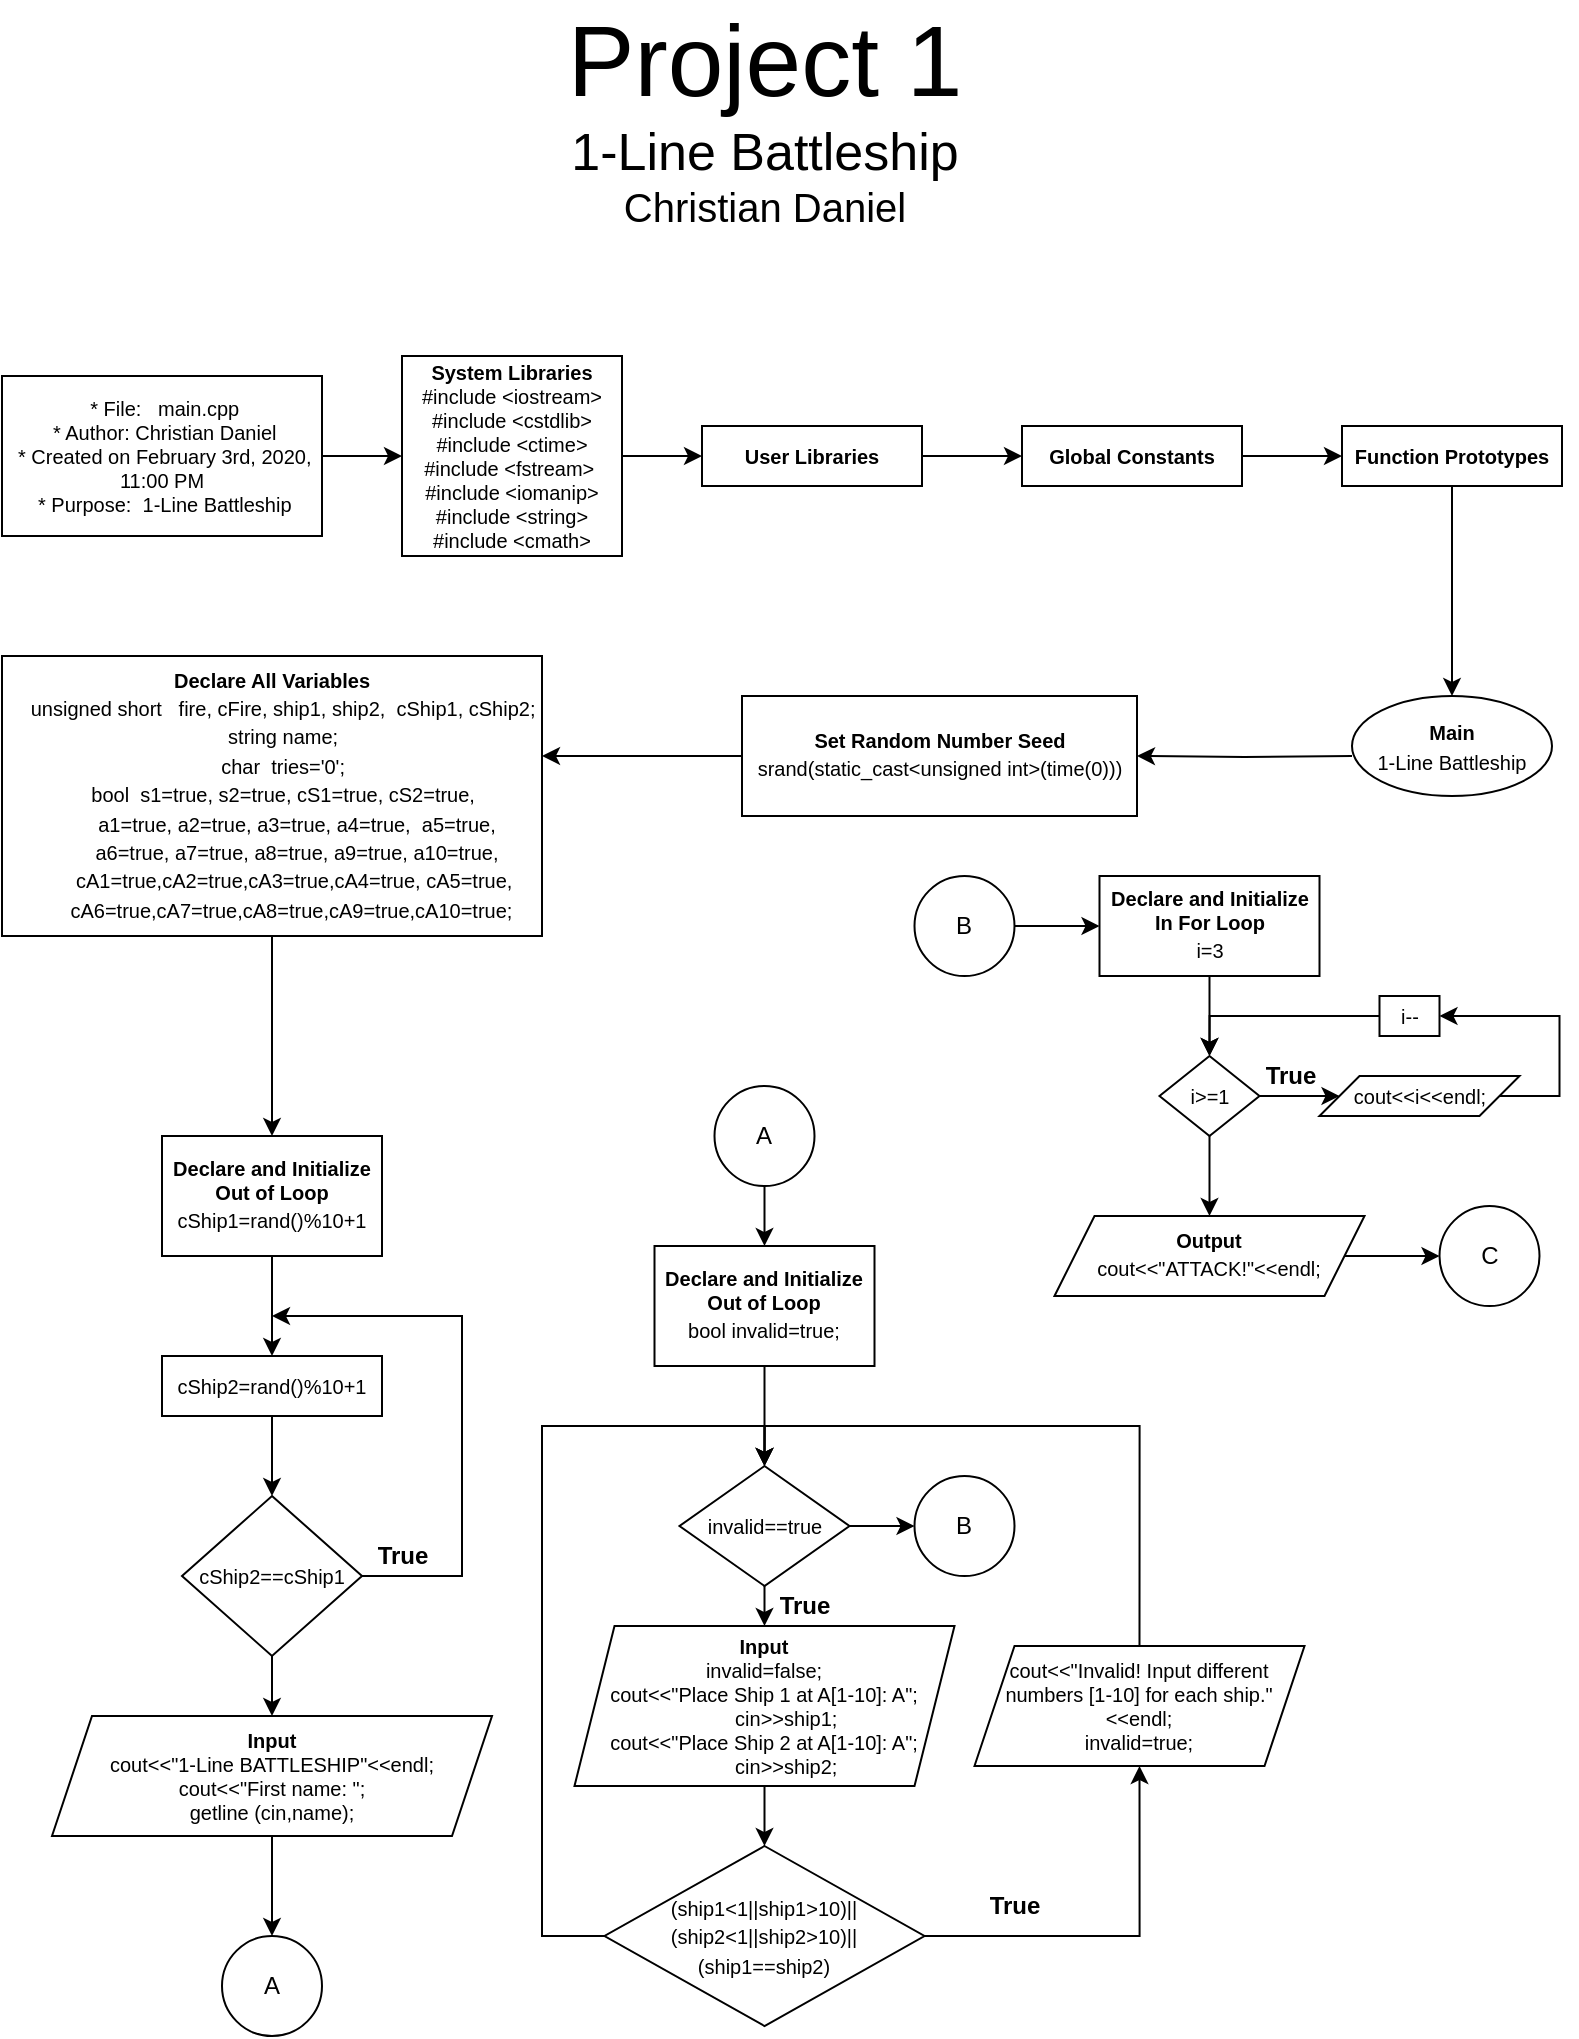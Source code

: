 <mxfile version="14.2.9" type="device" pages="4"><diagram id="fAXWle5ArNpwypTdoWY8" name="Page-1"><mxGraphModel dx="924" dy="483" grid="1" gridSize="10" guides="1" tooltips="1" connect="1" arrows="1" fold="1" page="1" pageScale="1" pageWidth="850" pageHeight="1100" math="0" shadow="0"><root><mxCell id="0"/><mxCell id="1" parent="0"/><mxCell id="ZgI9AaNxgtZgBCBpFdbw-1" style="edgeStyle=orthogonalEdgeStyle;rounded=0;orthogonalLoop=1;jettySize=auto;html=1;exitX=1;exitY=0.5;exitDx=0;exitDy=0;entryX=0;entryY=0.5;entryDx=0;entryDy=0;endArrow=classic;endFill=1;fontSize=10;" edge="1" parent="1" source="ISGcuuuV_uzrJAYVWHwT-1" target="ISGcuuuV_uzrJAYVWHwT-2"><mxGeometry relative="1" as="geometry"/></mxCell><mxCell id="ISGcuuuV_uzrJAYVWHwT-1" value="&lt;div style=&quot;font-size: 10px&quot;&gt;&lt;font style=&quot;font-size: 10px&quot;&gt;&amp;nbsp;* File:&amp;nbsp; &amp;nbsp;main.cpp&lt;/font&gt;&lt;/div&gt;&lt;div style=&quot;font-size: 10px&quot;&gt;&lt;font style=&quot;font-size: 10px&quot;&gt;&amp;nbsp;* Author: Christian Daniel&lt;/font&gt;&lt;/div&gt;&lt;div style=&quot;font-size: 10px&quot;&gt;&lt;font style=&quot;font-size: 10px&quot;&gt;&amp;nbsp;* Created on February 3rd, 2020, 11:00 PM&lt;/font&gt;&lt;/div&gt;&lt;div style=&quot;font-size: 10px&quot;&gt;&lt;font style=&quot;font-size: 10px&quot;&gt;&amp;nbsp;* Purpose:&amp;nbsp; 1-Line Battleship&lt;/font&gt;&lt;/div&gt;" style="rounded=0;whiteSpace=wrap;html=1;" vertex="1" parent="1"><mxGeometry x="40" y="230" width="160" height="80" as="geometry"/></mxCell><mxCell id="ZgI9AaNxgtZgBCBpFdbw-2" style="edgeStyle=orthogonalEdgeStyle;rounded=0;orthogonalLoop=1;jettySize=auto;html=1;exitX=1;exitY=0.5;exitDx=0;exitDy=0;entryX=0;entryY=0.5;entryDx=0;entryDy=0;endArrow=classic;endFill=1;fontSize=10;" edge="1" parent="1" source="ISGcuuuV_uzrJAYVWHwT-2" target="ISGcuuuV_uzrJAYVWHwT-3"><mxGeometry relative="1" as="geometry"/></mxCell><mxCell id="ISGcuuuV_uzrJAYVWHwT-2" value="&lt;div style=&quot;font-size: 10px&quot;&gt;&lt;div&gt;&lt;b&gt;System Libraries&lt;/b&gt;&lt;/div&gt;&lt;div&gt;#include &amp;lt;iostream&amp;gt;&lt;/div&gt;&lt;div&gt;#include &amp;lt;cstdlib&amp;gt;&lt;/div&gt;&lt;div&gt;#include &amp;lt;ctime&amp;gt;&lt;/div&gt;&lt;div&gt;#include &amp;lt;fstream&amp;gt;&amp;nbsp;&lt;/div&gt;&lt;div&gt;#include &amp;lt;iomanip&amp;gt;&lt;/div&gt;&lt;div&gt;#include &amp;lt;string&amp;gt;&lt;/div&gt;&lt;div&gt;#include &amp;lt;cmath&amp;gt;&lt;/div&gt;&lt;/div&gt;" style="rounded=0;whiteSpace=wrap;html=1;" vertex="1" parent="1"><mxGeometry x="240" y="220" width="110" height="100" as="geometry"/></mxCell><mxCell id="ZgI9AaNxgtZgBCBpFdbw-3" style="edgeStyle=orthogonalEdgeStyle;rounded=0;orthogonalLoop=1;jettySize=auto;html=1;exitX=1;exitY=0.5;exitDx=0;exitDy=0;entryX=0;entryY=0.5;entryDx=0;entryDy=0;endArrow=classic;endFill=1;fontSize=10;" edge="1" parent="1" source="ISGcuuuV_uzrJAYVWHwT-3" target="ISGcuuuV_uzrJAYVWHwT-4"><mxGeometry relative="1" as="geometry"/></mxCell><mxCell id="ISGcuuuV_uzrJAYVWHwT-3" value="&lt;div style=&quot;font-size: 10px&quot;&gt;&lt;div&gt;&lt;b&gt;User Libraries&lt;/b&gt;&lt;/div&gt;&lt;/div&gt;" style="rounded=0;whiteSpace=wrap;html=1;" vertex="1" parent="1"><mxGeometry x="390" y="255" width="110" height="30" as="geometry"/></mxCell><mxCell id="ZgI9AaNxgtZgBCBpFdbw-4" style="edgeStyle=orthogonalEdgeStyle;rounded=0;orthogonalLoop=1;jettySize=auto;html=1;exitX=1;exitY=0.5;exitDx=0;exitDy=0;entryX=0;entryY=0.5;entryDx=0;entryDy=0;endArrow=classic;endFill=1;fontSize=10;" edge="1" parent="1" source="ISGcuuuV_uzrJAYVWHwT-4" target="ISGcuuuV_uzrJAYVWHwT-5"><mxGeometry relative="1" as="geometry"/></mxCell><mxCell id="ISGcuuuV_uzrJAYVWHwT-4" value="&lt;div style=&quot;font-size: 10px&quot;&gt;&lt;div&gt;&lt;b&gt;Global Constants&lt;/b&gt;&lt;/div&gt;&lt;/div&gt;" style="rounded=0;whiteSpace=wrap;html=1;" vertex="1" parent="1"><mxGeometry x="550" y="255" width="110" height="30" as="geometry"/></mxCell><mxCell id="ZgI9AaNxgtZgBCBpFdbw-5" style="edgeStyle=orthogonalEdgeStyle;rounded=0;orthogonalLoop=1;jettySize=auto;html=1;exitX=0.5;exitY=1;exitDx=0;exitDy=0;entryX=0.5;entryY=0;entryDx=0;entryDy=0;endArrow=classic;endFill=1;fontSize=10;" edge="1" parent="1" source="ISGcuuuV_uzrJAYVWHwT-5" target="ISGcuuuV_uzrJAYVWHwT-6"><mxGeometry relative="1" as="geometry"/></mxCell><mxCell id="ISGcuuuV_uzrJAYVWHwT-5" value="&lt;div style=&quot;font-size: 10px&quot;&gt;&lt;div&gt;&lt;b&gt;Function Prototypes&lt;/b&gt;&lt;/div&gt;&lt;/div&gt;" style="rounded=0;whiteSpace=wrap;html=1;" vertex="1" parent="1"><mxGeometry x="710" y="255" width="110" height="30" as="geometry"/></mxCell><mxCell id="ZgI9AaNxgtZgBCBpFdbw-9" style="edgeStyle=orthogonalEdgeStyle;rounded=0;orthogonalLoop=1;jettySize=auto;html=1;exitX=0;exitY=0.5;exitDx=0;exitDy=0;entryX=1;entryY=0.5;entryDx=0;entryDy=0;endArrow=classic;endFill=1;fontSize=10;" edge="1" parent="1" target="ZgI9AaNxgtZgBCBpFdbw-8"><mxGeometry relative="1" as="geometry"><mxPoint x="715" y="420.0" as="sourcePoint"/></mxGeometry></mxCell><mxCell id="ISGcuuuV_uzrJAYVWHwT-6" value="&lt;font style=&quot;font-size: 10px&quot;&gt;&lt;b&gt;Main&lt;/b&gt;&lt;br&gt;1-Line Battleship&lt;/font&gt;" style="ellipse;whiteSpace=wrap;html=1;" vertex="1" parent="1"><mxGeometry x="715" y="390" width="100" height="50" as="geometry"/></mxCell><mxCell id="ZgI9AaNxgtZgBCBpFdbw-11" style="edgeStyle=orthogonalEdgeStyle;rounded=0;orthogonalLoop=1;jettySize=auto;html=1;exitX=0.5;exitY=1;exitDx=0;exitDy=0;entryX=0.5;entryY=0;entryDx=0;entryDy=0;endArrow=classic;endFill=1;fontSize=10;" edge="1" parent="1" source="ISGcuuuV_uzrJAYVWHwT-7" target="ISGcuuuV_uzrJAYVWHwT-8"><mxGeometry relative="1" as="geometry"/></mxCell><mxCell id="ISGcuuuV_uzrJAYVWHwT-7" value="&lt;div&gt;&lt;div style=&quot;font-size: 10px&quot;&gt;&lt;span&gt;&lt;b&gt;Declare All Variables&lt;/b&gt;&lt;/span&gt;&lt;/div&gt;&lt;div&gt;&lt;div&gt;&lt;span style=&quot;font-size: 10px&quot;&gt;&amp;nbsp; &amp;nbsp; unsigned short&amp;nbsp; &amp;nbsp;fire,&amp;nbsp;&lt;/span&gt;&lt;span style=&quot;font-size: 10px&quot;&gt;cFire,&lt;/span&gt;&lt;span style=&quot;font-size: 10px&quot;&gt;&amp;nbsp;ship1,&lt;/span&gt;&lt;span style=&quot;font-size: 10px&quot;&gt;&amp;nbsp;ship2,&amp;nbsp;&lt;/span&gt;&lt;span style=&quot;font-size: 10px&quot;&gt;&amp;nbsp;cShip1,&lt;/span&gt;&lt;span style=&quot;font-size: 10px&quot;&gt;&amp;nbsp;cShip2;&lt;/span&gt;&lt;/div&gt;&lt;div&gt;&lt;span style=&quot;font-size: 10px&quot;&gt;&amp;nbsp; &amp;nbsp; string name;&lt;/span&gt;&lt;/div&gt;&lt;div&gt;&lt;span style=&quot;font-size: 10px&quot;&gt;&amp;nbsp; &amp;nbsp; char&amp;nbsp; tries='0';&lt;/span&gt;&lt;/div&gt;&lt;div&gt;&lt;span style=&quot;font-size: 10px&quot;&gt;&amp;nbsp; &amp;nbsp; bool&amp;nbsp; s1=true,&lt;/span&gt;&lt;span style=&quot;font-size: 10px&quot;&gt;&amp;nbsp;s2=true,&lt;/span&gt;&lt;span style=&quot;font-size: 10px&quot;&gt;&amp;nbsp;cS1=true,&lt;/span&gt;&lt;span style=&quot;font-size: 10px&quot;&gt;&amp;nbsp;cS2=true,&lt;/span&gt;&lt;/div&gt;&lt;div&gt;&lt;span style=&quot;font-size: 10px&quot;&gt;&amp;nbsp; &amp;nbsp; &amp;nbsp; &amp;nbsp; &amp;nbsp;a1=true, a2=true, a3=true, a4=true,&amp;nbsp; a5=true,&lt;/span&gt;&lt;/div&gt;&lt;div&gt;&lt;span style=&quot;font-size: 10px&quot;&gt;&amp;nbsp; &amp;nbsp; &amp;nbsp; &amp;nbsp; &amp;nbsp;a6=true, a7=true, a8=true, a9=true, a10=true,&lt;/span&gt;&lt;/div&gt;&lt;div&gt;&lt;span style=&quot;font-size: 10px&quot;&gt;&amp;nbsp; &amp;nbsp; &amp;nbsp; &amp;nbsp; cA1=true,cA2=true,cA3=true,cA4=true, cA5=true,&lt;/span&gt;&lt;/div&gt;&lt;div&gt;&lt;span style=&quot;font-size: 10px&quot;&gt;&amp;nbsp; &amp;nbsp; &amp;nbsp; &amp;nbsp; cA6=true,cA7=true,cA8=true,cA9=true,cA10=true;&amp;nbsp;&lt;/span&gt;&lt;/div&gt;&lt;/div&gt;&lt;/div&gt;" style="rounded=0;whiteSpace=wrap;html=1;" vertex="1" parent="1"><mxGeometry x="40" y="370" width="270" height="140" as="geometry"/></mxCell><mxCell id="ISGcuuuV_uzrJAYVWHwT-11" style="edgeStyle=orthogonalEdgeStyle;rounded=0;orthogonalLoop=1;jettySize=auto;html=1;entryX=0.5;entryY=0;entryDx=0;entryDy=0;" edge="1" parent="1" source="ISGcuuuV_uzrJAYVWHwT-8" target="ISGcuuuV_uzrJAYVWHwT-9"><mxGeometry relative="1" as="geometry"/></mxCell><mxCell id="ISGcuuuV_uzrJAYVWHwT-8" value="&lt;div style=&quot;font-size: 10px&quot;&gt;&lt;b&gt;Declare and Initialize Out of Loop&lt;/b&gt;&lt;/div&gt;&lt;div&gt;&lt;span style=&quot;font-size: 10px&quot;&gt;cShip1=rand()%10+1&lt;/span&gt;&lt;br&gt;&lt;/div&gt;" style="rounded=0;whiteSpace=wrap;html=1;" vertex="1" parent="1"><mxGeometry x="120" y="610" width="110" height="60" as="geometry"/></mxCell><mxCell id="ISGcuuuV_uzrJAYVWHwT-12" style="edgeStyle=orthogonalEdgeStyle;rounded=0;orthogonalLoop=1;jettySize=auto;html=1;exitX=0.5;exitY=1;exitDx=0;exitDy=0;entryX=0.5;entryY=0;entryDx=0;entryDy=0;" edge="1" parent="1" source="ISGcuuuV_uzrJAYVWHwT-9" target="ISGcuuuV_uzrJAYVWHwT-10"><mxGeometry relative="1" as="geometry"/></mxCell><mxCell id="ISGcuuuV_uzrJAYVWHwT-9" value="&lt;div&gt;&lt;span style=&quot;font-size: 10px&quot;&gt;cShip2=rand()%10+1&lt;/span&gt;&lt;br&gt;&lt;/div&gt;" style="rounded=0;whiteSpace=wrap;html=1;" vertex="1" parent="1"><mxGeometry x="120" y="720" width="110" height="30" as="geometry"/></mxCell><mxCell id="ISGcuuuV_uzrJAYVWHwT-13" style="edgeStyle=orthogonalEdgeStyle;rounded=0;orthogonalLoop=1;jettySize=auto;html=1;" edge="1" parent="1" source="ISGcuuuV_uzrJAYVWHwT-10"><mxGeometry relative="1" as="geometry"><mxPoint x="175" y="700" as="targetPoint"/><Array as="points"><mxPoint x="270" y="830"/><mxPoint x="270" y="700"/></Array></mxGeometry></mxCell><mxCell id="ISGcuuuV_uzrJAYVWHwT-27" style="edgeStyle=orthogonalEdgeStyle;rounded=0;orthogonalLoop=1;jettySize=auto;html=1;exitX=0.5;exitY=1;exitDx=0;exitDy=0;entryX=0.5;entryY=0;entryDx=0;entryDy=0;" edge="1" parent="1" source="ISGcuuuV_uzrJAYVWHwT-10" target="ISGcuuuV_uzrJAYVWHwT-15"><mxGeometry relative="1" as="geometry"/></mxCell><mxCell id="ISGcuuuV_uzrJAYVWHwT-10" value="&lt;font style=&quot;font-size: 10px&quot;&gt;cShip2==cShip1&lt;/font&gt;" style="rhombus;whiteSpace=wrap;html=1;" vertex="1" parent="1"><mxGeometry x="130" y="790" width="90" height="80" as="geometry"/></mxCell><mxCell id="ISGcuuuV_uzrJAYVWHwT-14" value="&lt;b&gt;True&lt;/b&gt;" style="text;html=1;align=center;verticalAlign=middle;resizable=0;points=[];autosize=1;" vertex="1" parent="1"><mxGeometry x="220" y="810" width="40" height="20" as="geometry"/></mxCell><mxCell id="ZgI9AaNxgtZgBCBpFdbw-14" style="edgeStyle=orthogonalEdgeStyle;rounded=0;orthogonalLoop=1;jettySize=auto;html=1;exitX=0.5;exitY=1;exitDx=0;exitDy=0;entryX=0.5;entryY=0;entryDx=0;entryDy=0;endArrow=classic;endFill=1;fontSize=10;" edge="1" parent="1" source="ISGcuuuV_uzrJAYVWHwT-15" target="ZgI9AaNxgtZgBCBpFdbw-12"><mxGeometry relative="1" as="geometry"/></mxCell><mxCell id="ISGcuuuV_uzrJAYVWHwT-15" value="&lt;div style=&quot;font-size: 10px&quot;&gt;&lt;font style=&quot;font-size: 10px&quot;&gt;&lt;b&gt;Input&lt;/b&gt;&lt;/font&gt;&lt;/div&gt;&lt;div style=&quot;font-size: 10px&quot;&gt;&lt;font style=&quot;font-size: 10px&quot;&gt;cout&amp;lt;&amp;lt;&quot;1-Line BATTLESHIP&quot;&amp;lt;&amp;lt;endl;&lt;/font&gt;&lt;/div&gt;&lt;div style=&quot;font-size: 10px&quot;&gt;&lt;font style=&quot;font-size: 10px&quot;&gt;cout&amp;lt;&amp;lt;&quot;First name: &quot;;&lt;/font&gt;&lt;/div&gt;&lt;div style=&quot;font-size: 10px&quot;&gt;&lt;font style=&quot;font-size: 10px&quot;&gt;getline (cin,name);&lt;/font&gt;&lt;/div&gt;" style="shape=parallelogram;perimeter=parallelogramPerimeter;whiteSpace=wrap;html=1;fixedSize=1;" vertex="1" parent="1"><mxGeometry x="65" y="900" width="220" height="60" as="geometry"/></mxCell><mxCell id="ZgI9AaNxgtZgBCBpFdbw-19" style="edgeStyle=orthogonalEdgeStyle;rounded=0;orthogonalLoop=1;jettySize=auto;html=1;exitX=0.5;exitY=1;exitDx=0;exitDy=0;entryX=0.5;entryY=0;entryDx=0;entryDy=0;endArrow=classic;endFill=1;fontSize=10;" edge="1" parent="1" source="ISGcuuuV_uzrJAYVWHwT-18" target="ZgI9AaNxgtZgBCBpFdbw-16"><mxGeometry relative="1" as="geometry"/></mxCell><mxCell id="ISGcuuuV_uzrJAYVWHwT-18" value="&lt;div style=&quot;font-size: 10px&quot;&gt;&lt;b&gt;Declare and Initialize Out of Loop&lt;/b&gt;&lt;/div&gt;&lt;div&gt;&lt;span style=&quot;font-size: 10px&quot;&gt;bool invalid=true;&lt;/span&gt;&lt;br&gt;&lt;/div&gt;" style="rounded=0;whiteSpace=wrap;html=1;" vertex="1" parent="1"><mxGeometry x="366.25" y="665" width="110" height="60" as="geometry"/></mxCell><mxCell id="ISGcuuuV_uzrJAYVWHwT-19" style="edgeStyle=orthogonalEdgeStyle;rounded=0;orthogonalLoop=1;jettySize=auto;html=1;exitX=0.5;exitY=1;exitDx=0;exitDy=0;entryX=0.5;entryY=0;entryDx=0;entryDy=0;" edge="1" source="ISGcuuuV_uzrJAYVWHwT-24" target="ISGcuuuV_uzrJAYVWHwT-22" parent="1"><mxGeometry relative="1" as="geometry"><mxPoint x="421.25" y="855" as="sourcePoint"/></mxGeometry></mxCell><mxCell id="ISGcuuuV_uzrJAYVWHwT-21" style="edgeStyle=orthogonalEdgeStyle;rounded=0;orthogonalLoop=1;jettySize=auto;html=1;exitX=1;exitY=0.5;exitDx=0;exitDy=0;entryX=0.5;entryY=1;entryDx=0;entryDy=0;" edge="1" source="ISGcuuuV_uzrJAYVWHwT-22" parent="1" target="ISGcuuuV_uzrJAYVWHwT-25"><mxGeometry relative="1" as="geometry"><mxPoint x="646.25" y="925" as="targetPoint"/><Array as="points"><mxPoint x="609.25" y="1010"/></Array></mxGeometry></mxCell><mxCell id="ZgI9AaNxgtZgBCBpFdbw-25" style="edgeStyle=orthogonalEdgeStyle;rounded=0;orthogonalLoop=1;jettySize=auto;html=1;exitX=0;exitY=0.5;exitDx=0;exitDy=0;entryX=0.5;entryY=0;entryDx=0;entryDy=0;endArrow=classic;endFill=1;fontSize=10;" edge="1" parent="1" source="ISGcuuuV_uzrJAYVWHwT-22" target="ZgI9AaNxgtZgBCBpFdbw-16"><mxGeometry relative="1" as="geometry"><Array as="points"><mxPoint x="310" y="1010"/><mxPoint x="310" y="755"/><mxPoint x="421" y="755"/></Array></mxGeometry></mxCell><mxCell id="ISGcuuuV_uzrJAYVWHwT-22" value="&lt;font style=&quot;font-size: 10px&quot;&gt;(ship1&amp;lt;1||ship1&amp;gt;10)||(ship2&amp;lt;1||ship2&amp;gt;10)||(ship1==ship2)&lt;/font&gt;" style="rhombus;whiteSpace=wrap;html=1;" vertex="1" parent="1"><mxGeometry x="341.25" y="965" width="160" height="90" as="geometry"/></mxCell><mxCell id="ISGcuuuV_uzrJAYVWHwT-23" value="&lt;b&gt;True&lt;/b&gt;" style="text;html=1;align=center;verticalAlign=middle;resizable=0;points=[];autosize=1;" vertex="1" parent="1"><mxGeometry x="526.25" y="985" width="40" height="20" as="geometry"/></mxCell><mxCell id="ISGcuuuV_uzrJAYVWHwT-24" value="&lt;div style=&quot;font-size: 10px&quot;&gt;&lt;font style=&quot;font-size: 10px&quot;&gt;&lt;b&gt;Input&lt;/b&gt;&lt;/font&gt;&lt;/div&gt;&lt;div style=&quot;font-size: 10px&quot;&gt;&lt;div&gt;invalid=false;&lt;/div&gt;&lt;div&gt;cout&amp;lt;&amp;lt;&quot;Place Ship 1 at A[1-10]: A&quot;;&lt;/div&gt;&lt;div&gt;&amp;nbsp; &amp;nbsp; &amp;nbsp; &amp;nbsp; cin&amp;gt;&amp;gt;ship1;&lt;/div&gt;&lt;div&gt;cout&amp;lt;&amp;lt;&quot;Place Ship 2 at A[1-10]: A&quot;;&lt;/div&gt;&lt;div&gt;&amp;nbsp; &amp;nbsp; &amp;nbsp; &amp;nbsp; cin&amp;gt;&amp;gt;ship2;&lt;/div&gt;&lt;/div&gt;" style="shape=parallelogram;perimeter=parallelogramPerimeter;whiteSpace=wrap;html=1;fixedSize=1;" vertex="1" parent="1"><mxGeometry x="326.25" y="855" width="190" height="80" as="geometry"/></mxCell><mxCell id="ZgI9AaNxgtZgBCBpFdbw-18" style="edgeStyle=orthogonalEdgeStyle;rounded=0;orthogonalLoop=1;jettySize=auto;html=1;exitX=0.5;exitY=0;exitDx=0;exitDy=0;entryX=0.5;entryY=0;entryDx=0;entryDy=0;endArrow=classic;endFill=1;fontSize=10;" edge="1" parent="1" source="ISGcuuuV_uzrJAYVWHwT-25" target="ZgI9AaNxgtZgBCBpFdbw-16"><mxGeometry relative="1" as="geometry"/></mxCell><mxCell id="ISGcuuuV_uzrJAYVWHwT-25" value="&lt;div style=&quot;font-size: 10px&quot;&gt;&lt;div&gt;cout&amp;lt;&amp;lt;&quot;Invalid! Input different numbers [1-10] for each ship.&quot;&amp;lt;&amp;lt;endl;&lt;/div&gt;&lt;div&gt;invalid=true;&lt;/div&gt;&lt;/div&gt;" style="shape=parallelogram;perimeter=parallelogramPerimeter;whiteSpace=wrap;html=1;fixedSize=1;" vertex="1" parent="1"><mxGeometry x="526.25" y="865" width="165" height="60" as="geometry"/></mxCell><mxCell id="ISGcuuuV_uzrJAYVWHwT-33" style="edgeStyle=orthogonalEdgeStyle;rounded=0;orthogonalLoop=1;jettySize=auto;html=1;exitX=0.5;exitY=1;exitDx=0;exitDy=0;entryX=0.5;entryY=0;entryDx=0;entryDy=0;" edge="1" parent="1" source="ISGcuuuV_uzrJAYVWHwT-28" target="ISGcuuuV_uzrJAYVWHwT-29"><mxGeometry relative="1" as="geometry"/></mxCell><mxCell id="ISGcuuuV_uzrJAYVWHwT-28" value="&lt;div style=&quot;font-size: 10px&quot;&gt;&lt;b&gt;Declare and Initialize In For Loop&lt;/b&gt;&lt;/div&gt;&lt;div&gt;&lt;span style=&quot;font-size: 10px&quot;&gt;i=3&lt;/span&gt;&lt;br&gt;&lt;/div&gt;" style="rounded=0;whiteSpace=wrap;html=1;" vertex="1" parent="1"><mxGeometry x="588.75" y="480" width="110" height="50" as="geometry"/></mxCell><mxCell id="ISGcuuuV_uzrJAYVWHwT-34" style="edgeStyle=orthogonalEdgeStyle;rounded=0;orthogonalLoop=1;jettySize=auto;html=1;exitX=1;exitY=0.5;exitDx=0;exitDy=0;entryX=0;entryY=0.5;entryDx=0;entryDy=0;" edge="1" parent="1" source="ISGcuuuV_uzrJAYVWHwT-29" target="ISGcuuuV_uzrJAYVWHwT-30"><mxGeometry relative="1" as="geometry"/></mxCell><mxCell id="ISGcuuuV_uzrJAYVWHwT-38" style="edgeStyle=orthogonalEdgeStyle;rounded=0;orthogonalLoop=1;jettySize=auto;html=1;exitX=0.5;exitY=1;exitDx=0;exitDy=0;entryX=0.5;entryY=0;entryDx=0;entryDy=0;" edge="1" parent="1" source="ISGcuuuV_uzrJAYVWHwT-29" target="ISGcuuuV_uzrJAYVWHwT-37"><mxGeometry relative="1" as="geometry"/></mxCell><mxCell id="ISGcuuuV_uzrJAYVWHwT-29" value="&lt;font style=&quot;font-size: 10px&quot;&gt;i&amp;gt;=1&lt;/font&gt;" style="rhombus;whiteSpace=wrap;html=1;" vertex="1" parent="1"><mxGeometry x="618.75" y="570" width="50" height="40" as="geometry"/></mxCell><mxCell id="ISGcuuuV_uzrJAYVWHwT-32" style="edgeStyle=orthogonalEdgeStyle;rounded=0;orthogonalLoop=1;jettySize=auto;html=1;exitX=1;exitY=0.5;exitDx=0;exitDy=0;entryX=1;entryY=0.5;entryDx=0;entryDy=0;" edge="1" parent="1" source="ISGcuuuV_uzrJAYVWHwT-30" target="ISGcuuuV_uzrJAYVWHwT-31"><mxGeometry relative="1" as="geometry"><mxPoint x="808.75" y="540" as="targetPoint"/><Array as="points"><mxPoint x="818.75" y="590"/><mxPoint x="818.75" y="550"/></Array></mxGeometry></mxCell><mxCell id="ISGcuuuV_uzrJAYVWHwT-30" value="&lt;div style=&quot;font-size: 10px&quot;&gt;&lt;span&gt;cout&amp;lt;&amp;lt;i&amp;lt;&amp;lt;endl;&lt;/span&gt;&lt;br&gt;&lt;/div&gt;" style="shape=parallelogram;perimeter=parallelogramPerimeter;whiteSpace=wrap;html=1;fixedSize=1;" vertex="1" parent="1"><mxGeometry x="698.75" y="580" width="100" height="20" as="geometry"/></mxCell><mxCell id="ISGcuuuV_uzrJAYVWHwT-35" style="edgeStyle=orthogonalEdgeStyle;rounded=0;orthogonalLoop=1;jettySize=auto;html=1;exitX=0;exitY=0.5;exitDx=0;exitDy=0;entryX=0.5;entryY=0;entryDx=0;entryDy=0;" edge="1" parent="1" source="ISGcuuuV_uzrJAYVWHwT-31" target="ISGcuuuV_uzrJAYVWHwT-29"><mxGeometry relative="1" as="geometry"/></mxCell><mxCell id="ISGcuuuV_uzrJAYVWHwT-31" value="&lt;div&gt;&lt;span style=&quot;font-size: 10px&quot;&gt;i--&lt;/span&gt;&lt;br&gt;&lt;/div&gt;" style="rounded=0;whiteSpace=wrap;html=1;" vertex="1" parent="1"><mxGeometry x="728.75" y="540" width="30" height="20" as="geometry"/></mxCell><mxCell id="ISGcuuuV_uzrJAYVWHwT-36" value="&lt;b&gt;True&lt;/b&gt;" style="text;html=1;align=center;verticalAlign=middle;resizable=0;points=[];autosize=1;" vertex="1" parent="1"><mxGeometry x="663.75" y="570" width="40" height="20" as="geometry"/></mxCell><mxCell id="ZgI9AaNxgtZgBCBpFdbw-28" style="edgeStyle=orthogonalEdgeStyle;rounded=0;orthogonalLoop=1;jettySize=auto;html=1;exitX=1;exitY=0.5;exitDx=0;exitDy=0;entryX=0;entryY=0.5;entryDx=0;entryDy=0;endArrow=classic;endFill=1;fontSize=10;" edge="1" parent="1" source="ISGcuuuV_uzrJAYVWHwT-37" target="ZgI9AaNxgtZgBCBpFdbw-27"><mxGeometry relative="1" as="geometry"/></mxCell><mxCell id="ISGcuuuV_uzrJAYVWHwT-37" value="&lt;div style=&quot;font-size: 10px&quot;&gt;&lt;font style=&quot;font-size: 10px&quot;&gt;&lt;b&gt;Output&lt;/b&gt;&lt;/font&gt;&lt;/div&gt;&lt;div&gt;&lt;span style=&quot;font-size: 10px&quot;&gt;cout&amp;lt;&amp;lt;&quot;ATTACK!&quot;&amp;lt;&amp;lt;endl;&lt;/span&gt;&lt;br&gt;&lt;/div&gt;" style="shape=parallelogram;perimeter=parallelogramPerimeter;whiteSpace=wrap;html=1;fixedSize=1;" vertex="1" parent="1"><mxGeometry x="566.25" y="650" width="155" height="40" as="geometry"/></mxCell><mxCell id="ZgI9AaNxgtZgBCBpFdbw-10" style="edgeStyle=orthogonalEdgeStyle;rounded=0;orthogonalLoop=1;jettySize=auto;html=1;exitX=0;exitY=0.5;exitDx=0;exitDy=0;entryX=1;entryY=0.357;entryDx=0;entryDy=0;entryPerimeter=0;endArrow=classic;endFill=1;fontSize=10;" edge="1" parent="1" source="ZgI9AaNxgtZgBCBpFdbw-8" target="ISGcuuuV_uzrJAYVWHwT-7"><mxGeometry relative="1" as="geometry"/></mxCell><mxCell id="ZgI9AaNxgtZgBCBpFdbw-8" value="&lt;div style=&quot;font-size: 10px&quot;&gt;&lt;b&gt;Set Random Number Seed&lt;/b&gt;&lt;/div&gt;&lt;div&gt;&lt;span style=&quot;font-size: 10px&quot;&gt;srand(static_cast&amp;lt;unsigned int&amp;gt;(time(0)))&lt;/span&gt;&lt;br&gt;&lt;/div&gt;" style="rounded=0;whiteSpace=wrap;html=1;" vertex="1" parent="1"><mxGeometry x="410" y="390" width="197.5" height="60" as="geometry"/></mxCell><mxCell id="ZgI9AaNxgtZgBCBpFdbw-12" value="&lt;font style=&quot;font-size: 12px&quot;&gt;A&lt;/font&gt;" style="ellipse;whiteSpace=wrap;html=1;aspect=fixed;fontSize=10;" vertex="1" parent="1"><mxGeometry x="150" y="1010" width="50" height="50" as="geometry"/></mxCell><mxCell id="ZgI9AaNxgtZgBCBpFdbw-15" style="edgeStyle=orthogonalEdgeStyle;rounded=0;orthogonalLoop=1;jettySize=auto;html=1;exitX=0.5;exitY=1;exitDx=0;exitDy=0;entryX=0.5;entryY=0;entryDx=0;entryDy=0;endArrow=classic;endFill=1;fontSize=10;" edge="1" parent="1" source="ZgI9AaNxgtZgBCBpFdbw-13" target="ISGcuuuV_uzrJAYVWHwT-18"><mxGeometry relative="1" as="geometry"/></mxCell><mxCell id="ZgI9AaNxgtZgBCBpFdbw-13" value="&lt;font style=&quot;font-size: 12px&quot;&gt;A&lt;/font&gt;" style="ellipse;whiteSpace=wrap;html=1;aspect=fixed;fontSize=10;" vertex="1" parent="1"><mxGeometry x="396.25" y="585" width="50" height="50" as="geometry"/></mxCell><mxCell id="ZgI9AaNxgtZgBCBpFdbw-20" style="edgeStyle=orthogonalEdgeStyle;rounded=0;orthogonalLoop=1;jettySize=auto;html=1;exitX=0.5;exitY=1;exitDx=0;exitDy=0;entryX=0.5;entryY=0;entryDx=0;entryDy=0;endArrow=classic;endFill=1;fontSize=10;" edge="1" parent="1" target="ISGcuuuV_uzrJAYVWHwT-24"><mxGeometry relative="1" as="geometry"><mxPoint x="421.25" y="835" as="sourcePoint"/></mxGeometry></mxCell><mxCell id="ZgI9AaNxgtZgBCBpFdbw-24" style="edgeStyle=orthogonalEdgeStyle;rounded=0;orthogonalLoop=1;jettySize=auto;html=1;exitX=1;exitY=0.5;exitDx=0;exitDy=0;entryX=0;entryY=0.5;entryDx=0;entryDy=0;endArrow=classic;endFill=1;fontSize=10;" edge="1" parent="1" source="ZgI9AaNxgtZgBCBpFdbw-16" target="ZgI9AaNxgtZgBCBpFdbw-22"><mxGeometry relative="1" as="geometry"/></mxCell><mxCell id="ZgI9AaNxgtZgBCBpFdbw-16" value="&lt;font style=&quot;font-size: 10px&quot;&gt;invalid==true&lt;/font&gt;" style="rhombus;whiteSpace=wrap;html=1;" vertex="1" parent="1"><mxGeometry x="378.75" y="775" width="85" height="60" as="geometry"/></mxCell><mxCell id="ZgI9AaNxgtZgBCBpFdbw-21" value="&lt;b&gt;True&lt;/b&gt;" style="text;html=1;align=center;verticalAlign=middle;resizable=0;points=[];autosize=1;" vertex="1" parent="1"><mxGeometry x="421.25" y="835" width="40" height="20" as="geometry"/></mxCell><mxCell id="ZgI9AaNxgtZgBCBpFdbw-22" value="&lt;font style=&quot;font-size: 12px&quot;&gt;B&lt;/font&gt;" style="ellipse;whiteSpace=wrap;html=1;aspect=fixed;fontSize=10;" vertex="1" parent="1"><mxGeometry x="496.25" y="780" width="50" height="50" as="geometry"/></mxCell><mxCell id="ZgI9AaNxgtZgBCBpFdbw-26" style="edgeStyle=orthogonalEdgeStyle;rounded=0;orthogonalLoop=1;jettySize=auto;html=1;entryX=0;entryY=0.5;entryDx=0;entryDy=0;endArrow=classic;endFill=1;fontSize=10;" edge="1" parent="1" source="ZgI9AaNxgtZgBCBpFdbw-23" target="ISGcuuuV_uzrJAYVWHwT-28"><mxGeometry relative="1" as="geometry"/></mxCell><mxCell id="ZgI9AaNxgtZgBCBpFdbw-23" value="&lt;font style=&quot;font-size: 12px&quot;&gt;B&lt;/font&gt;" style="ellipse;whiteSpace=wrap;html=1;aspect=fixed;fontSize=10;" vertex="1" parent="1"><mxGeometry x="496.25" y="480" width="50" height="50" as="geometry"/></mxCell><mxCell id="ZgI9AaNxgtZgBCBpFdbw-27" value="&lt;font style=&quot;font-size: 12px&quot;&gt;C&lt;/font&gt;" style="ellipse;whiteSpace=wrap;html=1;aspect=fixed;fontSize=10;" vertex="1" parent="1"><mxGeometry x="758.75" y="645" width="50" height="50" as="geometry"/></mxCell><mxCell id="XdAYUGl5IWyK8t0wdWRL-1" value="&lt;font&gt;&lt;font style=&quot;font-size: 50px&quot;&gt;Project 1&lt;/font&gt;&lt;br&gt;&lt;font style=&quot;font-size: 26px&quot;&gt;1-Line Battleship&lt;/font&gt;&lt;br&gt;&lt;font style=&quot;font-size: 20px&quot;&gt;Christian Daniel&lt;/font&gt;&lt;br&gt;&lt;/font&gt;" style="text;html=1;align=center;verticalAlign=middle;resizable=0;points=[];autosize=1;fontSize=10;" vertex="1" parent="1"><mxGeometry x="316.25" y="70" width="210" height="60" as="geometry"/></mxCell></root></mxGraphModel></diagram><diagram id="EIjwfbDBV4H39sGSb2eJ" name="Page-2"><mxGraphModel dx="1848" dy="966" grid="1" gridSize="10" guides="1" tooltips="1" connect="1" arrows="1" fold="1" page="1" pageScale="1" pageWidth="850" pageHeight="1100" math="0" shadow="0"><root><mxCell id="F9Yf92B4oJKJgxDACPZ5-0"/><mxCell id="F9Yf92B4oJKJgxDACPZ5-1" parent="F9Yf92B4oJKJgxDACPZ5-0"/><mxCell id="BLxQ8TtYBi-KLnuBSiss-3" style="edgeStyle=orthogonalEdgeStyle;rounded=0;orthogonalLoop=1;jettySize=auto;html=1;exitX=0.5;exitY=1;exitDx=0;exitDy=0;entryX=0.5;entryY=0;entryDx=0;entryDy=0;endArrow=classic;endFill=1;fontSize=10;" edge="1" parent="F9Yf92B4oJKJgxDACPZ5-1" source="PP3sNcXi_Gpm6fnDfAjl-0" target="PP3sNcXi_Gpm6fnDfAjl-1"><mxGeometry relative="1" as="geometry"/></mxCell><mxCell id="PP3sNcXi_Gpm6fnDfAjl-0" value="&lt;div&gt;&lt;span style=&quot;font-size: 10px&quot;&gt;bool valid;&lt;/span&gt;&lt;br&gt;&lt;/div&gt;" style="rounded=0;whiteSpace=wrap;html=1;" vertex="1" parent="F9Yf92B4oJKJgxDACPZ5-1"><mxGeometry x="295" y="150" width="70" height="30" as="geometry"/></mxCell><mxCell id="fv-DjL6cdJBwfy13AhQ--9" style="edgeStyle=orthogonalEdgeStyle;rounded=0;orthogonalLoop=1;jettySize=auto;html=1;" edge="1" parent="F9Yf92B4oJKJgxDACPZ5-1" source="PP3sNcXi_Gpm6fnDfAjl-1" target="fd2Dh4r7rQcQaZSUMOAU-0"><mxGeometry relative="1" as="geometry"/></mxCell><mxCell id="PP3sNcXi_Gpm6fnDfAjl-1" value="&lt;div&gt;&lt;span style=&quot;font-size: 10px&quot;&gt;valid=true;&lt;/span&gt;&lt;br&gt;&lt;/div&gt;" style="rounded=0;whiteSpace=wrap;html=1;" vertex="1" parent="F9Yf92B4oJKJgxDACPZ5-1"><mxGeometry x="295" y="230" width="70" height="30" as="geometry"/></mxCell><mxCell id="fv-DjL6cdJBwfy13AhQ--8" style="edgeStyle=orthogonalEdgeStyle;rounded=0;orthogonalLoop=1;jettySize=auto;html=1;entryX=0.5;entryY=0;entryDx=0;entryDy=0;" edge="1" parent="F9Yf92B4oJKJgxDACPZ5-1" source="fd2Dh4r7rQcQaZSUMOAU-0" target="fv-DjL6cdJBwfy13AhQ--0"><mxGeometry relative="1" as="geometry"/></mxCell><mxCell id="fd2Dh4r7rQcQaZSUMOAU-0" value="&lt;div style=&quot;font-size: 10px&quot;&gt;&lt;font style=&quot;font-size: 10px&quot;&gt;&lt;b&gt;Input&lt;/b&gt;&lt;/font&gt;&lt;/div&gt;&lt;div style=&quot;font-size: 10px&quot;&gt;&lt;div&gt;cout&amp;lt;&amp;lt;&quot;Fire missel at: A&quot;;&lt;/div&gt;&lt;div&gt;&amp;nbsp;cin&amp;gt;&amp;gt;fire;&lt;/div&gt;&lt;/div&gt;" style="shape=parallelogram;perimeter=parallelogramPerimeter;whiteSpace=wrap;html=1;fixedSize=1;" vertex="1" parent="F9Yf92B4oJKJgxDACPZ5-1"><mxGeometry x="255" y="290" width="150" height="50" as="geometry"/></mxCell><mxCell id="fv-DjL6cdJBwfy13AhQ--4" style="edgeStyle=orthogonalEdgeStyle;rounded=0;orthogonalLoop=1;jettySize=auto;html=1;exitX=1;exitY=0.5;exitDx=0;exitDy=0;entryX=0;entryY=0.5;entryDx=0;entryDy=0;" edge="1" parent="F9Yf92B4oJKJgxDACPZ5-1" source="fv-DjL6cdJBwfy13AhQ--0" target="fv-DjL6cdJBwfy13AhQ--1"><mxGeometry relative="1" as="geometry"/></mxCell><mxCell id="fv-DjL6cdJBwfy13AhQ--5" style="edgeStyle=orthogonalEdgeStyle;rounded=0;orthogonalLoop=1;jettySize=auto;html=1;exitX=0.5;exitY=1;exitDx=0;exitDy=0;entryX=0.5;entryY=0;entryDx=0;entryDy=0;" edge="1" parent="F9Yf92B4oJKJgxDACPZ5-1" source="fv-DjL6cdJBwfy13AhQ--0" target="fv-DjL6cdJBwfy13AhQ--2"><mxGeometry relative="1" as="geometry"/></mxCell><mxCell id="fv-DjL6cdJBwfy13AhQ--0" value="&lt;div&gt;&lt;span style=&quot;font-size: 10px&quot;&gt;(fire&amp;lt;1||fire&amp;gt;10)||&amp;nbsp;&lt;/span&gt;&lt;/div&gt;&lt;div&gt;&lt;span style=&quot;font-size: 10px&quot;&gt;(fire==1&amp;amp;&amp;amp;a1==false)||&lt;/span&gt;&lt;/div&gt;&lt;div&gt;&lt;span style=&quot;font-size: 10px&quot;&gt;(fire==2&amp;amp;&amp;amp;a2==false)||&lt;/span&gt;&lt;/div&gt;&lt;div&gt;&lt;span style=&quot;font-size: 10px&quot;&gt;(fire==3&amp;amp;&amp;amp;a3==false)||&lt;/span&gt;&lt;/div&gt;&lt;div&gt;&lt;span style=&quot;font-size: 10px&quot;&gt;(fire==4&amp;amp;&amp;amp;a4==false)||&lt;/span&gt;&lt;/div&gt;&lt;div&gt;&lt;span style=&quot;font-size: 10px&quot;&gt;(fire==5&amp;amp;&amp;amp;a5==false)||&lt;/span&gt;&lt;/div&gt;&lt;div&gt;&lt;span style=&quot;font-size: 10px&quot;&gt;(fire==6&amp;amp;&amp;amp;a6==false)||&lt;/span&gt;&lt;/div&gt;&lt;div&gt;&lt;span style=&quot;font-size: 10px&quot;&gt;(fire==7&amp;amp;&amp;amp;a7==false)||&lt;/span&gt;&lt;/div&gt;&lt;div&gt;&lt;span style=&quot;font-size: 10px&quot;&gt;(fire==8&amp;amp;&amp;amp;a8==false)||&lt;/span&gt;&lt;/div&gt;&lt;div&gt;&lt;span style=&quot;font-size: 10px&quot;&gt;(fire==9&amp;amp;&amp;amp;a9==false)||&lt;/span&gt;&lt;/div&gt;&lt;div&gt;&lt;span style=&quot;font-size: 10px&quot;&gt;(fire==10&amp;amp;&amp;amp;a10==false)&lt;/span&gt;&lt;/div&gt;" style="rhombus;whiteSpace=wrap;html=1;" vertex="1" parent="F9Yf92B4oJKJgxDACPZ5-1"><mxGeometry x="180" y="380" width="300" height="230" as="geometry"/></mxCell><mxCell id="fv-DjL6cdJBwfy13AhQ--6" style="edgeStyle=orthogonalEdgeStyle;rounded=0;orthogonalLoop=1;jettySize=auto;html=1;exitX=0.5;exitY=1;exitDx=0;exitDy=0;entryX=0.5;entryY=0;entryDx=0;entryDy=0;" edge="1" parent="F9Yf92B4oJKJgxDACPZ5-1" source="fv-DjL6cdJBwfy13AhQ--1" target="fv-DjL6cdJBwfy13AhQ--3"><mxGeometry relative="1" as="geometry"/></mxCell><mxCell id="fv-DjL6cdJBwfy13AhQ--1" value="&lt;div style=&quot;font-size: 10px&quot;&gt;&lt;font style=&quot;font-size: 10px&quot;&gt;&lt;b&gt;Output&lt;/b&gt;&lt;/font&gt;&lt;/div&gt;&lt;div&gt;&lt;div&gt;&lt;span style=&quot;font-size: 10px&quot;&gt;cout&amp;lt;&amp;lt;&quot;Invalid! Input different number.&quot;&amp;lt;&amp;lt;endl;&lt;/span&gt;&lt;/div&gt;&lt;div&gt;&lt;span style=&quot;font-size: 10px&quot;&gt;valid=false;&lt;/span&gt;&lt;/div&gt;&lt;/div&gt;" style="shape=parallelogram;perimeter=parallelogramPerimeter;whiteSpace=wrap;html=1;fixedSize=1;" vertex="1" parent="F9Yf92B4oJKJgxDACPZ5-1"><mxGeometry x="515" y="465" width="160" height="60" as="geometry"/></mxCell><mxCell id="fv-DjL6cdJBwfy13AhQ--7" style="edgeStyle=orthogonalEdgeStyle;rounded=0;orthogonalLoop=1;jettySize=auto;html=1;exitX=1;exitY=0.5;exitDx=0;exitDy=0;entryX=0;entryY=0.5;entryDx=0;entryDy=0;" edge="1" parent="F9Yf92B4oJKJgxDACPZ5-1" source="fv-DjL6cdJBwfy13AhQ--2" target="fv-DjL6cdJBwfy13AhQ--3"><mxGeometry relative="1" as="geometry"><Array as="points"><mxPoint x="430" y="735"/><mxPoint x="430" y="605"/></Array></mxGeometry></mxCell><mxCell id="fv-DjL6cdJBwfy13AhQ--2" value="&lt;div&gt;&lt;span style=&quot;font-size: 10px&quot;&gt;(fire==1)?a1=false:&lt;/span&gt;&lt;/div&gt;&lt;div&gt;&lt;span style=&quot;font-size: 10px&quot;&gt;(fire==2)?a2=false:&lt;/span&gt;&lt;/div&gt;&lt;div&gt;&lt;span style=&quot;font-size: 10px&quot;&gt;(fire==3)?a3=false:&lt;/span&gt;&lt;/div&gt;&lt;div&gt;&lt;span style=&quot;font-size: 10px&quot;&gt;(fire==4)?a4=false:&lt;/span&gt;&lt;/div&gt;&lt;div&gt;&lt;span style=&quot;font-size: 10px&quot;&gt;(fire==5)?a5=false:&lt;/span&gt;&lt;/div&gt;&lt;div&gt;&lt;span style=&quot;font-size: 10px&quot;&gt;(fire==6)?a6=false:&lt;/span&gt;&lt;/div&gt;&lt;div&gt;&lt;span style=&quot;font-size: 10px&quot;&gt;(fire==7)?a7=false:&lt;/span&gt;&lt;/div&gt;&lt;div&gt;&lt;span style=&quot;font-size: 10px&quot;&gt;(fire==8)?a8=false:&lt;/span&gt;&lt;/div&gt;&lt;div&gt;&lt;span style=&quot;font-size: 10px&quot;&gt;(fire==9)?a9=false:&lt;/span&gt;&lt;/div&gt;&lt;div&gt;&lt;span style=&quot;font-size: 10px&quot;&gt;(fire==10)?a10=false:1;&lt;/span&gt;&lt;/div&gt;" style="rounded=0;whiteSpace=wrap;html=1;" vertex="1" parent="F9Yf92B4oJKJgxDACPZ5-1"><mxGeometry x="272.5" y="660" width="115" height="150" as="geometry"/></mxCell><mxCell id="fv-DjL6cdJBwfy13AhQ--10" style="edgeStyle=orthogonalEdgeStyle;rounded=0;orthogonalLoop=1;jettySize=auto;html=1;exitX=1;exitY=0.5;exitDx=0;exitDy=0;entryX=0.5;entryY=0;entryDx=0;entryDy=0;" edge="1" parent="F9Yf92B4oJKJgxDACPZ5-1" source="fv-DjL6cdJBwfy13AhQ--3" target="PP3sNcXi_Gpm6fnDfAjl-1"><mxGeometry relative="1" as="geometry"><Array as="points"><mxPoint x="690" y="605"/><mxPoint x="690" y="210"/><mxPoint x="330" y="210"/></Array></mxGeometry></mxCell><mxCell id="fv-DjL6cdJBwfy13AhQ--12" style="edgeStyle=orthogonalEdgeStyle;rounded=0;orthogonalLoop=1;jettySize=auto;html=1;exitX=0.5;exitY=1;exitDx=0;exitDy=0;entryX=0.5;entryY=0;entryDx=0;entryDy=0;" edge="1" parent="F9Yf92B4oJKJgxDACPZ5-1" source="fv-DjL6cdJBwfy13AhQ--3" target="fv-DjL6cdJBwfy13AhQ--11"><mxGeometry relative="1" as="geometry"/></mxCell><mxCell id="fv-DjL6cdJBwfy13AhQ--3" value="&lt;span style=&quot;font-size: 10px&quot;&gt;valid==false&lt;/span&gt;" style="rhombus;whiteSpace=wrap;html=1;" vertex="1" parent="F9Yf92B4oJKJgxDACPZ5-1"><mxGeometry x="550" y="570" width="90" height="70" as="geometry"/></mxCell><mxCell id="BLxQ8TtYBi-KLnuBSiss-4" style="edgeStyle=orthogonalEdgeStyle;rounded=0;orthogonalLoop=1;jettySize=auto;html=1;exitX=0.5;exitY=1;exitDx=0;exitDy=0;entryX=0.5;entryY=0;entryDx=0;entryDy=0;endArrow=classic;endFill=1;fontSize=10;" edge="1" parent="F9Yf92B4oJKJgxDACPZ5-1" source="fv-DjL6cdJBwfy13AhQ--11" target="fv-DjL6cdJBwfy13AhQ--15"><mxGeometry relative="1" as="geometry"/></mxCell><mxCell id="fv-DjL6cdJBwfy13AhQ--11" value="&lt;div&gt;&lt;span style=&quot;font-size: 10px&quot;&gt;tries++&lt;/span&gt;&lt;br&gt;&lt;/div&gt;" style="rounded=0;whiteSpace=wrap;html=1;" vertex="1" parent="F9Yf92B4oJKJgxDACPZ5-1"><mxGeometry x="560" y="670" width="70" height="30" as="geometry"/></mxCell><mxCell id="fv-DjL6cdJBwfy13AhQ--13" value="&lt;b&gt;True&lt;/b&gt;" style="text;html=1;align=center;verticalAlign=middle;resizable=0;points=[];autosize=1;" vertex="1" parent="F9Yf92B4oJKJgxDACPZ5-1"><mxGeometry x="640" y="580" width="40" height="20" as="geometry"/></mxCell><mxCell id="fv-DjL6cdJBwfy13AhQ--14" value="&lt;b&gt;True&lt;/b&gt;" style="text;html=1;align=center;verticalAlign=middle;resizable=0;points=[];autosize=1;" vertex="1" parent="F9Yf92B4oJKJgxDACPZ5-1"><mxGeometry x="475" y="480" width="40" height="20" as="geometry"/></mxCell><mxCell id="fv-DjL6cdJBwfy13AhQ--21" style="edgeStyle=orthogonalEdgeStyle;rounded=0;orthogonalLoop=1;jettySize=auto;html=1;exitX=1;exitY=0.5;exitDx=0;exitDy=0;entryX=0;entryY=0.5;entryDx=0;entryDy=0;" edge="1" parent="F9Yf92B4oJKJgxDACPZ5-1" source="fv-DjL6cdJBwfy13AhQ--15" target="fv-DjL6cdJBwfy13AhQ--16"><mxGeometry relative="1" as="geometry"/></mxCell><mxCell id="fv-DjL6cdJBwfy13AhQ--22" style="edgeStyle=orthogonalEdgeStyle;rounded=0;orthogonalLoop=1;jettySize=auto;html=1;exitX=0.5;exitY=1;exitDx=0;exitDy=0;entryX=0.5;entryY=0;entryDx=0;entryDy=0;" edge="1" parent="F9Yf92B4oJKJgxDACPZ5-1" source="fv-DjL6cdJBwfy13AhQ--15" target="fv-DjL6cdJBwfy13AhQ--17"><mxGeometry relative="1" as="geometry"/></mxCell><mxCell id="fv-DjL6cdJBwfy13AhQ--15" value="&lt;span style=&quot;font-size: 10px&quot;&gt;fire==cShip1&lt;/span&gt;" style="rhombus;whiteSpace=wrap;html=1;" vertex="1" parent="F9Yf92B4oJKJgxDACPZ5-1"><mxGeometry x="455" y="750" width="90" height="70" as="geometry"/></mxCell><mxCell id="fv-DjL6cdJBwfy13AhQ--26" style="edgeStyle=orthogonalEdgeStyle;rounded=0;orthogonalLoop=1;jettySize=auto;html=1;exitX=1;exitY=0.5;exitDx=0;exitDy=0;" edge="1" parent="F9Yf92B4oJKJgxDACPZ5-1" source="fv-DjL6cdJBwfy13AhQ--16" target="fv-DjL6cdJBwfy13AhQ--20"><mxGeometry relative="1" as="geometry"><mxPoint x="605" y="1010" as="targetPoint"/><Array as="points"><mxPoint x="695" y="785"/><mxPoint x="695" y="990"/><mxPoint x="500" y="990"/></Array></mxGeometry></mxCell><mxCell id="fv-DjL6cdJBwfy13AhQ--16" value="&lt;div style=&quot;font-size: 10px&quot;&gt;&lt;font style=&quot;font-size: 10px&quot;&gt;&lt;b&gt;Output&lt;/b&gt;&lt;/font&gt;&lt;/div&gt;&lt;div&gt;&lt;div&gt;&lt;span style=&quot;font-size: 10px&quot;&gt;cout&amp;lt;&amp;lt;&quot;HIT!&quot;&lt;/span&gt;&lt;/div&gt;&lt;div&gt;&lt;span style=&quot;font-size: 10px&quot;&gt;cS1=false;&lt;/span&gt;&lt;/div&gt;&lt;/div&gt;" style="shape=parallelogram;perimeter=parallelogramPerimeter;whiteSpace=wrap;html=1;fixedSize=1;" vertex="1" parent="F9Yf92B4oJKJgxDACPZ5-1"><mxGeometry x="575" y="755" width="100" height="60" as="geometry"/></mxCell><mxCell id="fv-DjL6cdJBwfy13AhQ--23" style="edgeStyle=orthogonalEdgeStyle;rounded=0;orthogonalLoop=1;jettySize=auto;html=1;exitX=1;exitY=0.5;exitDx=0;exitDy=0;entryX=0;entryY=0.5;entryDx=0;entryDy=0;" edge="1" parent="F9Yf92B4oJKJgxDACPZ5-1" source="fv-DjL6cdJBwfy13AhQ--17" target="fv-DjL6cdJBwfy13AhQ--18"><mxGeometry relative="1" as="geometry"/></mxCell><mxCell id="fv-DjL6cdJBwfy13AhQ--24" style="edgeStyle=orthogonalEdgeStyle;rounded=0;orthogonalLoop=1;jettySize=auto;html=1;exitX=0.5;exitY=1;exitDx=0;exitDy=0;entryX=0.5;entryY=0;entryDx=0;entryDy=0;" edge="1" parent="F9Yf92B4oJKJgxDACPZ5-1" source="fv-DjL6cdJBwfy13AhQ--17" target="fv-DjL6cdJBwfy13AhQ--19"><mxGeometry relative="1" as="geometry"/></mxCell><mxCell id="fv-DjL6cdJBwfy13AhQ--17" value="&lt;span style=&quot;font-size: 10px&quot;&gt;fire==cShip2&lt;/span&gt;" style="rhombus;whiteSpace=wrap;html=1;" vertex="1" parent="F9Yf92B4oJKJgxDACPZ5-1"><mxGeometry x="455" y="840" width="90" height="70" as="geometry"/></mxCell><mxCell id="fv-DjL6cdJBwfy13AhQ--27" style="edgeStyle=orthogonalEdgeStyle;rounded=0;orthogonalLoop=1;jettySize=auto;html=1;exitX=1;exitY=0.5;exitDx=0;exitDy=0;endArrow=none;endFill=0;" edge="1" parent="F9Yf92B4oJKJgxDACPZ5-1" source="fv-DjL6cdJBwfy13AhQ--18"><mxGeometry relative="1" as="geometry"><mxPoint x="695" y="875.069" as="targetPoint"/></mxGeometry></mxCell><mxCell id="fv-DjL6cdJBwfy13AhQ--18" value="&lt;div style=&quot;font-size: 10px&quot;&gt;&lt;font style=&quot;font-size: 10px&quot;&gt;&lt;b&gt;Output&lt;/b&gt;&lt;/font&gt;&lt;/div&gt;&lt;div&gt;&lt;div&gt;&lt;span style=&quot;font-size: 10px&quot;&gt;cout&amp;lt;&amp;lt;&quot;HIT!&quot;&lt;/span&gt;&lt;/div&gt;&lt;div&gt;&lt;span style=&quot;font-size: 10px&quot;&gt;cS2=false;&lt;/span&gt;&lt;/div&gt;&lt;/div&gt;" style="shape=parallelogram;perimeter=parallelogramPerimeter;whiteSpace=wrap;html=1;fixedSize=1;" vertex="1" parent="F9Yf92B4oJKJgxDACPZ5-1"><mxGeometry x="575" y="845" width="100" height="60" as="geometry"/></mxCell><mxCell id="fv-DjL6cdJBwfy13AhQ--25" style="edgeStyle=orthogonalEdgeStyle;rounded=0;orthogonalLoop=1;jettySize=auto;html=1;exitX=0.5;exitY=1;exitDx=0;exitDy=0;entryX=0.5;entryY=0;entryDx=0;entryDy=0;" edge="1" parent="F9Yf92B4oJKJgxDACPZ5-1" source="fv-DjL6cdJBwfy13AhQ--19" target="fv-DjL6cdJBwfy13AhQ--20"><mxGeometry relative="1" as="geometry"/></mxCell><mxCell id="fv-DjL6cdJBwfy13AhQ--19" value="&lt;div style=&quot;font-size: 10px&quot;&gt;&lt;font style=&quot;font-size: 10px&quot;&gt;&lt;b&gt;Output&lt;/b&gt;&lt;/font&gt;&lt;/div&gt;&lt;div&gt;&lt;div&gt;&lt;span style=&quot;font-size: 10px&quot;&gt;cout&amp;lt;&amp;lt;&quot;MISS!&quot;&lt;/span&gt;&lt;/div&gt;&lt;/div&gt;" style="shape=parallelogram;perimeter=parallelogramPerimeter;whiteSpace=wrap;html=1;fixedSize=1;" vertex="1" parent="F9Yf92B4oJKJgxDACPZ5-1"><mxGeometry x="450" y="930" width="100" height="40" as="geometry"/></mxCell><mxCell id="9wx4ie3N2z917ZV1WOfd-1" style="edgeStyle=orthogonalEdgeStyle;rounded=0;orthogonalLoop=1;jettySize=auto;html=1;exitX=0;exitY=0.5;exitDx=0;exitDy=0;entryX=1;entryY=0.5;entryDx=0;entryDy=0;endArrow=classic;endFill=1;fontSize=10;" edge="1" parent="F9Yf92B4oJKJgxDACPZ5-1" source="fv-DjL6cdJBwfy13AhQ--20" target="9wx4ie3N2z917ZV1WOfd-0"><mxGeometry relative="1" as="geometry"/></mxCell><mxCell id="fv-DjL6cdJBwfy13AhQ--20" value="&lt;div&gt;&lt;span style=&quot;font-size: 10px&quot;&gt;cout&amp;lt;&amp;lt;endl&amp;lt;&amp;lt;endl;&lt;/span&gt;&lt;br&gt;&lt;/div&gt;" style="rounded=0;whiteSpace=wrap;html=1;" vertex="1" parent="F9Yf92B4oJKJgxDACPZ5-1"><mxGeometry x="450" y="1010" width="100" height="30" as="geometry"/></mxCell><mxCell id="fv-DjL6cdJBwfy13AhQ--28" value="&lt;b&gt;True&lt;/b&gt;" style="text;html=1;align=center;verticalAlign=middle;resizable=0;points=[];autosize=1;" vertex="1" parent="F9Yf92B4oJKJgxDACPZ5-1"><mxGeometry x="545" y="760" width="40" height="20" as="geometry"/></mxCell><mxCell id="fv-DjL6cdJBwfy13AhQ--29" value="&lt;b&gt;True&lt;/b&gt;" style="text;html=1;align=center;verticalAlign=middle;resizable=0;points=[];autosize=1;" vertex="1" parent="F9Yf92B4oJKJgxDACPZ5-1"><mxGeometry x="545" y="850" width="40" height="20" as="geometry"/></mxCell><mxCell id="BLxQ8TtYBi-KLnuBSiss-0" style="edgeStyle=orthogonalEdgeStyle;rounded=0;orthogonalLoop=1;jettySize=auto;html=1;exitX=0.5;exitY=1;exitDx=0;exitDy=0;entryX=0.5;entryY=0;entryDx=0;entryDy=0;endArrow=classic;endFill=1;fontSize=10;" edge="1" parent="F9Yf92B4oJKJgxDACPZ5-1" source="Dz0hr_QhZCZzcZkYKl9t-0" target="PP3sNcXi_Gpm6fnDfAjl-0"><mxGeometry relative="1" as="geometry"/></mxCell><mxCell id="Dz0hr_QhZCZzcZkYKl9t-0" value="&lt;font style=&quot;font-size: 12px&quot;&gt;C&lt;/font&gt;" style="ellipse;whiteSpace=wrap;html=1;aspect=fixed;fontSize=10;" vertex="1" parent="F9Yf92B4oJKJgxDACPZ5-1"><mxGeometry x="305" y="50" width="50" height="50" as="geometry"/></mxCell><mxCell id="BLxQ8TtYBi-KLnuBSiss-2" style="edgeStyle=orthogonalEdgeStyle;rounded=0;orthogonalLoop=1;jettySize=auto;html=1;entryX=0.5;entryY=0;entryDx=0;entryDy=0;endArrow=classic;endFill=1;fontSize=10;" edge="1" parent="F9Yf92B4oJKJgxDACPZ5-1" source="BLxQ8TtYBi-KLnuBSiss-1" target="PP3sNcXi_Gpm6fnDfAjl-0"><mxGeometry relative="1" as="geometry"/></mxCell><mxCell id="BLxQ8TtYBi-KLnuBSiss-1" value="&lt;font style=&quot;font-size: 12px&quot;&gt;I&lt;/font&gt;" style="ellipse;whiteSpace=wrap;html=1;aspect=fixed;fontSize=10;" vertex="1" parent="F9Yf92B4oJKJgxDACPZ5-1"><mxGeometry x="410" y="100" width="50" height="50" as="geometry"/></mxCell><mxCell id="9wx4ie3N2z917ZV1WOfd-0" value="&lt;font style=&quot;font-size: 12px&quot;&gt;D&lt;/font&gt;" style="ellipse;whiteSpace=wrap;html=1;aspect=fixed;fontSize=10;" vertex="1" parent="F9Yf92B4oJKJgxDACPZ5-1"><mxGeometry x="350" y="1000" width="50" height="50" as="geometry"/></mxCell></root></mxGraphModel></diagram><diagram id="YDoltDBtSf2KjQd4DuGe" name="Page-3"><mxGraphModel dx="2310" dy="1208" grid="1" gridSize="10" guides="1" tooltips="1" connect="1" arrows="1" fold="1" page="1" pageScale="1" pageWidth="850" pageHeight="1100" math="0" shadow="0"><root><mxCell id="pChQSmUt11GtnS_UMQVy-0"/><mxCell id="pChQSmUt11GtnS_UMQVy-1" parent="pChQSmUt11GtnS_UMQVy-0"/><mxCell id="U5fjP4GCyMJgBr8q8G3t-3" style="edgeStyle=orthogonalEdgeStyle;rounded=0;orthogonalLoop=1;jettySize=auto;html=1;exitX=1;exitY=0.5;exitDx=0;exitDy=0;entryX=0;entryY=0.5;entryDx=0;entryDy=0;endArrow=classic;endFill=1;fontSize=10;" edge="1" parent="pChQSmUt11GtnS_UMQVy-1" source="vf_fgmfD8-h9PApTCS6Z-0" target="U5fjP4GCyMJgBr8q8G3t-1"><mxGeometry relative="1" as="geometry"/></mxCell><mxCell id="U5fjP4GCyMJgBr8q8G3t-4" style="edgeStyle=orthogonalEdgeStyle;rounded=0;orthogonalLoop=1;jettySize=auto;html=1;exitX=0.5;exitY=1;exitDx=0;exitDy=0;entryX=0.5;entryY=0;entryDx=0;entryDy=0;endArrow=classic;endFill=1;fontSize=10;" edge="1" parent="pChQSmUt11GtnS_UMQVy-1" source="vf_fgmfD8-h9PApTCS6Z-0" target="U5fjP4GCyMJgBr8q8G3t-0"><mxGeometry relative="1" as="geometry"/></mxCell><mxCell id="vf_fgmfD8-h9PApTCS6Z-0" value="&lt;div&gt;&lt;span style=&quot;font-size: 10px&quot;&gt;(cS1==true||cS2==true&lt;/span&gt;&lt;/div&gt;&lt;div&gt;&lt;span style=&quot;font-size: 10px&quot;&gt;&amp;amp;&amp;amp;(s1==true||s2==true)&lt;/span&gt;&lt;/div&gt;" style="rhombus;whiteSpace=wrap;html=1;" vertex="1" parent="pChQSmUt11GtnS_UMQVy-1"><mxGeometry x="126.5" y="110" width="170" height="80" as="geometry"/></mxCell><mxCell id="U5fjP4GCyMJgBr8q8G3t-6" style="edgeStyle=orthogonalEdgeStyle;rounded=0;orthogonalLoop=1;jettySize=auto;html=1;exitX=0.5;exitY=1;exitDx=0;exitDy=0;entryX=0.5;entryY=0;entryDx=0;entryDy=0;endArrow=classic;endFill=1;fontSize=10;" edge="1" parent="pChQSmUt11GtnS_UMQVy-1" source="U5fjP4GCyMJgBr8q8G3t-0" target="U5fjP4GCyMJgBr8q8G3t-5"><mxGeometry relative="1" as="geometry"/></mxCell><mxCell id="U5fjP4GCyMJgBr8q8G3t-0" value="&lt;div style=&quot;font-size: 10px;&quot;&gt;bool cRetry,&lt;/div&gt;&lt;div style=&quot;font-size: 10px;&quot;&gt;cValid;&lt;/div&gt;" style="rounded=0;whiteSpace=wrap;html=1;fontSize=10;" vertex="1" parent="pChQSmUt11GtnS_UMQVy-1"><mxGeometry x="171.5" y="230" width="80" height="50" as="geometry"/></mxCell><mxCell id="U5fjP4GCyMJgBr8q8G3t-1" value="&lt;font style=&quot;font-size: 12px&quot;&gt;J&lt;/font&gt;" style="ellipse;whiteSpace=wrap;html=1;aspect=fixed;fontSize=10;" vertex="1" parent="pChQSmUt11GtnS_UMQVy-1"><mxGeometry x="356.5" y="125" width="50" height="50" as="geometry"/></mxCell><mxCell id="U5fjP4GCyMJgBr8q8G3t-10" style="edgeStyle=orthogonalEdgeStyle;rounded=0;orthogonalLoop=1;jettySize=auto;html=1;exitX=0.5;exitY=1;exitDx=0;exitDy=0;entryX=0.5;entryY=0;entryDx=0;entryDy=0;endArrow=classic;endFill=1;fontSize=10;" edge="1" parent="pChQSmUt11GtnS_UMQVy-1" source="U5fjP4GCyMJgBr8q8G3t-5" target="U5fjP4GCyMJgBr8q8G3t-9"><mxGeometry relative="1" as="geometry"/></mxCell><mxCell id="U5fjP4GCyMJgBr8q8G3t-5" value="&lt;div&gt;cRetry=false&lt;br&gt;&lt;/div&gt;" style="rounded=0;whiteSpace=wrap;html=1;fontSize=10;" vertex="1" parent="pChQSmUt11GtnS_UMQVy-1"><mxGeometry x="171.5" y="320" width="80" height="30" as="geometry"/></mxCell><mxCell id="U5fjP4GCyMJgBr8q8G3t-8" style="edgeStyle=orthogonalEdgeStyle;rounded=0;orthogonalLoop=1;jettySize=auto;html=1;entryX=0.5;entryY=0;entryDx=0;entryDy=0;endArrow=classic;endFill=1;fontSize=10;" edge="1" parent="pChQSmUt11GtnS_UMQVy-1" source="U5fjP4GCyMJgBr8q8G3t-7" target="U5fjP4GCyMJgBr8q8G3t-5"><mxGeometry relative="1" as="geometry"/></mxCell><mxCell id="U5fjP4GCyMJgBr8q8G3t-7" value="&lt;font style=&quot;font-size: 12px&quot;&gt;H&lt;/font&gt;" style="ellipse;whiteSpace=wrap;html=1;aspect=fixed;fontSize=10;" vertex="1" parent="pChQSmUt11GtnS_UMQVy-1"><mxGeometry x="316.5" y="270" width="50" height="50" as="geometry"/></mxCell><mxCell id="DTJh8D6D1ckGJ5bzAhtP-52" style="edgeStyle=orthogonalEdgeStyle;rounded=0;orthogonalLoop=1;jettySize=auto;html=1;exitX=0.5;exitY=1;exitDx=0;exitDy=0;entryX=0.5;entryY=0;entryDx=0;entryDy=0;endArrow=classic;endFill=1;fontSize=10;" edge="1" parent="pChQSmUt11GtnS_UMQVy-1" source="U5fjP4GCyMJgBr8q8G3t-9" target="U5fjP4GCyMJgBr8q8G3t-14"><mxGeometry relative="1" as="geometry"/></mxCell><mxCell id="U5fjP4GCyMJgBr8q8G3t-9" value="&lt;div&gt;&lt;div&gt;cValid=true;&lt;/div&gt;&lt;div&gt;&amp;nbsp; &amp;nbsp; cFire=rand()%10+1&lt;/div&gt;&lt;/div&gt;" style="rounded=0;whiteSpace=wrap;html=1;fontSize=10;" vertex="1" parent="pChQSmUt11GtnS_UMQVy-1"><mxGeometry x="159" y="400" width="105" height="40" as="geometry"/></mxCell><mxCell id="U5fjP4GCyMJgBr8q8G3t-12" style="edgeStyle=orthogonalEdgeStyle;rounded=0;orthogonalLoop=1;jettySize=auto;html=1;entryX=0.5;entryY=0;entryDx=0;entryDy=0;endArrow=classic;endFill=1;fontSize=10;" edge="1" source="U5fjP4GCyMJgBr8q8G3t-13" parent="pChQSmUt11GtnS_UMQVy-1" target="U5fjP4GCyMJgBr8q8G3t-9"><mxGeometry relative="1" as="geometry"><mxPoint x="316.5" y="410" as="targetPoint"/></mxGeometry></mxCell><mxCell id="U5fjP4GCyMJgBr8q8G3t-13" value="&lt;font style=&quot;font-size: 12px&quot;&gt;E&lt;/font&gt;" style="ellipse;whiteSpace=wrap;html=1;aspect=fixed;fontSize=10;" vertex="1" parent="pChQSmUt11GtnS_UMQVy-1"><mxGeometry x="316.5" y="350" width="50" height="50" as="geometry"/></mxCell><mxCell id="U5fjP4GCyMJgBr8q8G3t-16" style="edgeStyle=orthogonalEdgeStyle;rounded=0;orthogonalLoop=1;jettySize=auto;html=1;exitX=1;exitY=0.5;exitDx=0;exitDy=0;entryX=0;entryY=0.5;entryDx=0;entryDy=0;endArrow=classic;endFill=1;fontSize=10;" edge="1" parent="pChQSmUt11GtnS_UMQVy-1" source="U5fjP4GCyMJgBr8q8G3t-14" target="U5fjP4GCyMJgBr8q8G3t-15"><mxGeometry relative="1" as="geometry"/></mxCell><mxCell id="DTJh8D6D1ckGJ5bzAhtP-2" style="edgeStyle=orthogonalEdgeStyle;rounded=0;orthogonalLoop=1;jettySize=auto;html=1;exitX=0.5;exitY=1;exitDx=0;exitDy=0;entryX=0.5;entryY=0;entryDx=0;entryDy=0;endArrow=classic;endFill=1;fontSize=10;" edge="1" parent="pChQSmUt11GtnS_UMQVy-1" source="U5fjP4GCyMJgBr8q8G3t-14" target="DTJh8D6D1ckGJ5bzAhtP-0"><mxGeometry relative="1" as="geometry"/></mxCell><mxCell id="U5fjP4GCyMJgBr8q8G3t-14" value="&lt;div&gt;&lt;span style=&quot;font-size: 10px&quot;&gt;(cFire==1&amp;amp;&amp;amp;cA1==false)||&lt;/span&gt;&lt;/div&gt;&lt;div&gt;&lt;span style=&quot;font-size: 10px&quot;&gt;(cFire==2&amp;amp;&amp;amp;cA2==false)||&lt;/span&gt;&lt;/div&gt;&lt;div&gt;&lt;span style=&quot;font-size: 10px&quot;&gt;(cFire==3&amp;amp;&amp;amp;cA3==false)||&lt;/span&gt;&lt;/div&gt;&lt;div&gt;&lt;span style=&quot;font-size: 10px&quot;&gt;(cFire==4&amp;amp;&amp;amp;cA4==false)||&lt;/span&gt;&lt;/div&gt;&lt;div&gt;&lt;span style=&quot;font-size: 10px&quot;&gt;(cFire==5&amp;amp;&amp;amp;cA5==false)||&lt;/span&gt;&lt;/div&gt;&lt;div&gt;&lt;span style=&quot;font-size: 10px&quot;&gt;(cFire==6&amp;amp;&amp;amp;cA6==false)||&lt;/span&gt;&lt;/div&gt;&lt;div&gt;&lt;span style=&quot;font-size: 10px&quot;&gt;(cFire==7&amp;amp;&amp;amp;cA7==false)||&lt;/span&gt;&lt;/div&gt;&lt;div&gt;&lt;span style=&quot;font-size: 10px&quot;&gt;(cFire==8&amp;amp;&amp;amp;cA8==false)||&lt;/span&gt;&lt;/div&gt;&lt;div&gt;&lt;span style=&quot;font-size: 10px&quot;&gt;(cFire==9&amp;amp;&amp;amp;cA9==false)||&lt;/span&gt;&lt;/div&gt;&lt;div&gt;&lt;span style=&quot;font-size: 10px&quot;&gt;(cFire==10&amp;amp;&amp;amp;cA10==false)&lt;/span&gt;&lt;/div&gt;" style="rhombus;whiteSpace=wrap;html=1;" vertex="1" parent="pChQSmUt11GtnS_UMQVy-1"><mxGeometry x="74" y="480" width="275" height="240" as="geometry"/></mxCell><mxCell id="DTJh8D6D1ckGJ5bzAhtP-1" style="edgeStyle=orthogonalEdgeStyle;rounded=0;orthogonalLoop=1;jettySize=auto;html=1;exitX=0.5;exitY=1;exitDx=0;exitDy=0;entryX=0.5;entryY=0;entryDx=0;entryDy=0;endArrow=classic;endFill=1;fontSize=10;" edge="1" parent="pChQSmUt11GtnS_UMQVy-1" source="U5fjP4GCyMJgBr8q8G3t-15" target="DTJh8D6D1ckGJ5bzAhtP-0"><mxGeometry relative="1" as="geometry"><Array as="points"><mxPoint x="426.5" y="740"/><mxPoint x="211.5" y="740"/></Array></mxGeometry></mxCell><mxCell id="U5fjP4GCyMJgBr8q8G3t-15" value="&lt;div&gt;cValid=false;&lt;br&gt;&lt;/div&gt;" style="rounded=0;whiteSpace=wrap;html=1;fontSize=10;" vertex="1" parent="pChQSmUt11GtnS_UMQVy-1"><mxGeometry x="386.5" y="585" width="80" height="30" as="geometry"/></mxCell><mxCell id="U5fjP4GCyMJgBr8q8G3t-17" value="&lt;b&gt;&lt;font style=&quot;font-size: 12px&quot;&gt;True&lt;/font&gt;&lt;/b&gt;" style="text;html=1;align=center;verticalAlign=middle;resizable=0;points=[];autosize=1;fontSize=10;" vertex="1" parent="pChQSmUt11GtnS_UMQVy-1"><mxGeometry x="346.5" y="580" width="40" height="20" as="geometry"/></mxCell><mxCell id="DTJh8D6D1ckGJ5bzAhtP-55" style="edgeStyle=orthogonalEdgeStyle;rounded=0;orthogonalLoop=1;jettySize=auto;html=1;exitX=1;exitY=0.5;exitDx=0;exitDy=0;entryX=0;entryY=0.5;entryDx=0;entryDy=0;endArrow=classic;endFill=1;fontSize=10;" edge="1" parent="pChQSmUt11GtnS_UMQVy-1" source="DTJh8D6D1ckGJ5bzAhtP-0" target="DTJh8D6D1ckGJ5bzAhtP-53"><mxGeometry relative="1" as="geometry"/></mxCell><mxCell id="DTJh8D6D1ckGJ5bzAhtP-60" style="edgeStyle=orthogonalEdgeStyle;rounded=0;orthogonalLoop=1;jettySize=auto;html=1;exitX=0.5;exitY=1;exitDx=0;exitDy=0;entryX=0.5;entryY=0;entryDx=0;entryDy=0;endArrow=classic;endFill=1;fontSize=10;" edge="1" parent="pChQSmUt11GtnS_UMQVy-1" source="DTJh8D6D1ckGJ5bzAhtP-0" target="DTJh8D6D1ckGJ5bzAhtP-59"><mxGeometry relative="1" as="geometry"/></mxCell><mxCell id="DTJh8D6D1ckGJ5bzAhtP-0" value="&lt;span style=&quot;font-size: 10px&quot;&gt;cValid==true&lt;/span&gt;" style="rhombus;whiteSpace=wrap;html=1;" vertex="1" parent="pChQSmUt11GtnS_UMQVy-1"><mxGeometry x="167.75" y="780" width="87.5" height="60" as="geometry"/></mxCell><mxCell id="DTJh8D6D1ckGJ5bzAhtP-5" style="edgeStyle=orthogonalEdgeStyle;rounded=0;orthogonalLoop=1;jettySize=auto;html=1;exitX=1;exitY=0.5;exitDx=0;exitDy=0;entryX=0;entryY=0.5;entryDx=0;entryDy=0;endArrow=classic;endFill=1;fontSize=10;" edge="1" parent="pChQSmUt11GtnS_UMQVy-1" source="DTJh8D6D1ckGJ5bzAhtP-3" target="DTJh8D6D1ckGJ5bzAhtP-4"><mxGeometry relative="1" as="geometry"/></mxCell><mxCell id="DTJh8D6D1ckGJ5bzAhtP-43" style="edgeStyle=orthogonalEdgeStyle;rounded=0;orthogonalLoop=1;jettySize=auto;html=1;exitX=0.5;exitY=1;exitDx=0;exitDy=0;entryX=0.5;entryY=0;entryDx=0;entryDy=0;endArrow=classic;endFill=1;fontSize=10;" edge="1" parent="pChQSmUt11GtnS_UMQVy-1" source="DTJh8D6D1ckGJ5bzAhtP-3" target="DTJh8D6D1ckGJ5bzAhtP-8"><mxGeometry relative="1" as="geometry"/></mxCell><mxCell id="DTJh8D6D1ckGJ5bzAhtP-3" value="&lt;span style=&quot;font-size: 10px&quot;&gt;cFire==1&lt;/span&gt;" style="rhombus;whiteSpace=wrap;html=1;" vertex="1" parent="pChQSmUt11GtnS_UMQVy-1"><mxGeometry x="539" y="120" width="87.5" height="60" as="geometry"/></mxCell><mxCell id="DTJh8D6D1ckGJ5bzAhtP-63" style="edgeStyle=orthogonalEdgeStyle;rounded=0;orthogonalLoop=1;jettySize=auto;html=1;exitX=1;exitY=0.5;exitDx=0;exitDy=0;endArrow=classic;endFill=1;fontSize=10;" edge="1" parent="pChQSmUt11GtnS_UMQVy-1" source="DTJh8D6D1ckGJ5bzAhtP-4"><mxGeometry relative="1" as="geometry"><mxPoint x="345.5" y="915" as="targetPoint"/><Array as="points"><mxPoint x="776.5" y="150"/><mxPoint x="776.5" y="915"/><mxPoint x="345.5" y="915"/></Array></mxGeometry></mxCell><mxCell id="DTJh8D6D1ckGJ5bzAhtP-4" value="&lt;div&gt;cA1=false&lt;br&gt;&lt;/div&gt;" style="rounded=0;whiteSpace=wrap;html=1;fontSize=10;" vertex="1" parent="pChQSmUt11GtnS_UMQVy-1"><mxGeometry x="669" y="135" width="80" height="30" as="geometry"/></mxCell><mxCell id="DTJh8D6D1ckGJ5bzAhtP-6" value="&lt;b&gt;&lt;font style=&quot;font-size: 12px&quot;&gt;True&lt;/font&gt;&lt;/b&gt;" style="text;html=1;align=center;verticalAlign=middle;resizable=0;points=[];autosize=1;fontSize=10;" vertex="1" parent="pChQSmUt11GtnS_UMQVy-1"><mxGeometry x="626.5" y="130" width="40" height="20" as="geometry"/></mxCell><mxCell id="DTJh8D6D1ckGJ5bzAhtP-7" style="edgeStyle=orthogonalEdgeStyle;rounded=0;orthogonalLoop=1;jettySize=auto;html=1;exitX=1;exitY=0.5;exitDx=0;exitDy=0;entryX=0;entryY=0.5;entryDx=0;entryDy=0;endArrow=classic;endFill=1;fontSize=10;" edge="1" source="DTJh8D6D1ckGJ5bzAhtP-8" target="DTJh8D6D1ckGJ5bzAhtP-9" parent="pChQSmUt11GtnS_UMQVy-1"><mxGeometry relative="1" as="geometry"/></mxCell><mxCell id="DTJh8D6D1ckGJ5bzAhtP-44" style="edgeStyle=orthogonalEdgeStyle;rounded=0;orthogonalLoop=1;jettySize=auto;html=1;exitX=0.5;exitY=1;exitDx=0;exitDy=0;entryX=0.5;entryY=0;entryDx=0;entryDy=0;endArrow=classic;endFill=1;fontSize=10;" edge="1" parent="pChQSmUt11GtnS_UMQVy-1" source="DTJh8D6D1ckGJ5bzAhtP-8" target="DTJh8D6D1ckGJ5bzAhtP-12"><mxGeometry relative="1" as="geometry"/></mxCell><mxCell id="DTJh8D6D1ckGJ5bzAhtP-8" value="&lt;span style=&quot;font-size: 10px&quot;&gt;cFire==2&lt;/span&gt;" style="rhombus;whiteSpace=wrap;html=1;" vertex="1" parent="pChQSmUt11GtnS_UMQVy-1"><mxGeometry x="539" y="200" width="87.5" height="60" as="geometry"/></mxCell><mxCell id="DTJh8D6D1ckGJ5bzAhtP-64" style="edgeStyle=orthogonalEdgeStyle;rounded=0;orthogonalLoop=1;jettySize=auto;html=1;exitX=1;exitY=0.5;exitDx=0;exitDy=0;endArrow=none;endFill=0;fontSize=10;" edge="1" parent="pChQSmUt11GtnS_UMQVy-1" source="DTJh8D6D1ckGJ5bzAhtP-9"><mxGeometry relative="1" as="geometry"><mxPoint x="776.5" y="230" as="targetPoint"/></mxGeometry></mxCell><mxCell id="DTJh8D6D1ckGJ5bzAhtP-9" value="&lt;div&gt;cA2=false&lt;br&gt;&lt;/div&gt;" style="rounded=0;whiteSpace=wrap;html=1;fontSize=10;" vertex="1" parent="pChQSmUt11GtnS_UMQVy-1"><mxGeometry x="669" y="215" width="80" height="30" as="geometry"/></mxCell><mxCell id="DTJh8D6D1ckGJ5bzAhtP-10" value="&lt;b&gt;&lt;font style=&quot;font-size: 12px&quot;&gt;True&lt;/font&gt;&lt;/b&gt;" style="text;html=1;align=center;verticalAlign=middle;resizable=0;points=[];autosize=1;fontSize=10;" vertex="1" parent="pChQSmUt11GtnS_UMQVy-1"><mxGeometry x="626.5" y="210" width="40" height="20" as="geometry"/></mxCell><mxCell id="DTJh8D6D1ckGJ5bzAhtP-11" style="edgeStyle=orthogonalEdgeStyle;rounded=0;orthogonalLoop=1;jettySize=auto;html=1;exitX=1;exitY=0.5;exitDx=0;exitDy=0;entryX=0;entryY=0.5;entryDx=0;entryDy=0;endArrow=classic;endFill=1;fontSize=10;" edge="1" source="DTJh8D6D1ckGJ5bzAhtP-12" target="DTJh8D6D1ckGJ5bzAhtP-13" parent="pChQSmUt11GtnS_UMQVy-1"><mxGeometry relative="1" as="geometry"/></mxCell><mxCell id="DTJh8D6D1ckGJ5bzAhtP-45" style="edgeStyle=orthogonalEdgeStyle;rounded=0;orthogonalLoop=1;jettySize=auto;html=1;exitX=0.5;exitY=1;exitDx=0;exitDy=0;entryX=0.5;entryY=0;entryDx=0;entryDy=0;endArrow=classic;endFill=1;fontSize=10;" edge="1" parent="pChQSmUt11GtnS_UMQVy-1" source="DTJh8D6D1ckGJ5bzAhtP-12" target="DTJh8D6D1ckGJ5bzAhtP-16"><mxGeometry relative="1" as="geometry"/></mxCell><mxCell id="DTJh8D6D1ckGJ5bzAhtP-12" value="&lt;span style=&quot;font-size: 10px&quot;&gt;cFire==3&lt;/span&gt;" style="rhombus;whiteSpace=wrap;html=1;" vertex="1" parent="pChQSmUt11GtnS_UMQVy-1"><mxGeometry x="539" y="280" width="87.5" height="60" as="geometry"/></mxCell><mxCell id="DTJh8D6D1ckGJ5bzAhtP-65" style="edgeStyle=orthogonalEdgeStyle;rounded=0;orthogonalLoop=1;jettySize=auto;html=1;exitX=1;exitY=0.5;exitDx=0;exitDy=0;endArrow=none;endFill=0;fontSize=10;" edge="1" parent="pChQSmUt11GtnS_UMQVy-1" source="DTJh8D6D1ckGJ5bzAhtP-13"><mxGeometry relative="1" as="geometry"><mxPoint x="776.5" y="310" as="targetPoint"/></mxGeometry></mxCell><mxCell id="DTJh8D6D1ckGJ5bzAhtP-13" value="&lt;div&gt;cA3=false&lt;br&gt;&lt;/div&gt;" style="rounded=0;whiteSpace=wrap;html=1;fontSize=10;" vertex="1" parent="pChQSmUt11GtnS_UMQVy-1"><mxGeometry x="669" y="295" width="80" height="30" as="geometry"/></mxCell><mxCell id="DTJh8D6D1ckGJ5bzAhtP-14" value="&lt;b&gt;&lt;font style=&quot;font-size: 12px&quot;&gt;True&lt;/font&gt;&lt;/b&gt;" style="text;html=1;align=center;verticalAlign=middle;resizable=0;points=[];autosize=1;fontSize=10;" vertex="1" parent="pChQSmUt11GtnS_UMQVy-1"><mxGeometry x="626.5" y="290" width="40" height="20" as="geometry"/></mxCell><mxCell id="DTJh8D6D1ckGJ5bzAhtP-15" style="edgeStyle=orthogonalEdgeStyle;rounded=0;orthogonalLoop=1;jettySize=auto;html=1;exitX=1;exitY=0.5;exitDx=0;exitDy=0;entryX=0;entryY=0.5;entryDx=0;entryDy=0;endArrow=classic;endFill=1;fontSize=10;" edge="1" source="DTJh8D6D1ckGJ5bzAhtP-16" target="DTJh8D6D1ckGJ5bzAhtP-17" parent="pChQSmUt11GtnS_UMQVy-1"><mxGeometry relative="1" as="geometry"/></mxCell><mxCell id="DTJh8D6D1ckGJ5bzAhtP-46" style="edgeStyle=orthogonalEdgeStyle;rounded=0;orthogonalLoop=1;jettySize=auto;html=1;exitX=0.5;exitY=1;exitDx=0;exitDy=0;entryX=0.5;entryY=0;entryDx=0;entryDy=0;endArrow=classic;endFill=1;fontSize=10;" edge="1" parent="pChQSmUt11GtnS_UMQVy-1" source="DTJh8D6D1ckGJ5bzAhtP-16" target="DTJh8D6D1ckGJ5bzAhtP-20"><mxGeometry relative="1" as="geometry"/></mxCell><mxCell id="DTJh8D6D1ckGJ5bzAhtP-16" value="&lt;span style=&quot;font-size: 10px&quot;&gt;cFire==4&lt;/span&gt;" style="rhombus;whiteSpace=wrap;html=1;" vertex="1" parent="pChQSmUt11GtnS_UMQVy-1"><mxGeometry x="539" y="360" width="87.5" height="60" as="geometry"/></mxCell><mxCell id="DTJh8D6D1ckGJ5bzAhtP-66" style="edgeStyle=orthogonalEdgeStyle;rounded=0;orthogonalLoop=1;jettySize=auto;html=1;exitX=1;exitY=0.5;exitDx=0;exitDy=0;endArrow=none;endFill=0;fontSize=10;" edge="1" parent="pChQSmUt11GtnS_UMQVy-1" source="DTJh8D6D1ckGJ5bzAhtP-17"><mxGeometry relative="1" as="geometry"><mxPoint x="776.5" y="390" as="targetPoint"/></mxGeometry></mxCell><mxCell id="DTJh8D6D1ckGJ5bzAhtP-17" value="&lt;div&gt;cA4=false&lt;br&gt;&lt;/div&gt;" style="rounded=0;whiteSpace=wrap;html=1;fontSize=10;" vertex="1" parent="pChQSmUt11GtnS_UMQVy-1"><mxGeometry x="669" y="375" width="80" height="30" as="geometry"/></mxCell><mxCell id="DTJh8D6D1ckGJ5bzAhtP-18" value="&lt;b&gt;&lt;font style=&quot;font-size: 12px&quot;&gt;True&lt;/font&gt;&lt;/b&gt;" style="text;html=1;align=center;verticalAlign=middle;resizable=0;points=[];autosize=1;fontSize=10;" vertex="1" parent="pChQSmUt11GtnS_UMQVy-1"><mxGeometry x="630.25" y="370" width="40" height="20" as="geometry"/></mxCell><mxCell id="DTJh8D6D1ckGJ5bzAhtP-19" style="edgeStyle=orthogonalEdgeStyle;rounded=0;orthogonalLoop=1;jettySize=auto;html=1;exitX=1;exitY=0.5;exitDx=0;exitDy=0;entryX=0;entryY=0.5;entryDx=0;entryDy=0;endArrow=classic;endFill=1;fontSize=10;" edge="1" source="DTJh8D6D1ckGJ5bzAhtP-20" target="DTJh8D6D1ckGJ5bzAhtP-21" parent="pChQSmUt11GtnS_UMQVy-1"><mxGeometry relative="1" as="geometry"/></mxCell><mxCell id="DTJh8D6D1ckGJ5bzAhtP-47" style="edgeStyle=orthogonalEdgeStyle;rounded=0;orthogonalLoop=1;jettySize=auto;html=1;exitX=0.5;exitY=1;exitDx=0;exitDy=0;entryX=0.5;entryY=0;entryDx=0;entryDy=0;endArrow=classic;endFill=1;fontSize=10;" edge="1" parent="pChQSmUt11GtnS_UMQVy-1" source="DTJh8D6D1ckGJ5bzAhtP-20" target="DTJh8D6D1ckGJ5bzAhtP-24"><mxGeometry relative="1" as="geometry"/></mxCell><mxCell id="DTJh8D6D1ckGJ5bzAhtP-20" value="&lt;span style=&quot;font-size: 10px&quot;&gt;cFire==5&lt;/span&gt;" style="rhombus;whiteSpace=wrap;html=1;" vertex="1" parent="pChQSmUt11GtnS_UMQVy-1"><mxGeometry x="539" y="440" width="87.5" height="60" as="geometry"/></mxCell><mxCell id="DTJh8D6D1ckGJ5bzAhtP-67" style="edgeStyle=orthogonalEdgeStyle;rounded=0;orthogonalLoop=1;jettySize=auto;html=1;exitX=1;exitY=0.5;exitDx=0;exitDy=0;endArrow=none;endFill=0;fontSize=10;" edge="1" parent="pChQSmUt11GtnS_UMQVy-1" source="DTJh8D6D1ckGJ5bzAhtP-21"><mxGeometry relative="1" as="geometry"><mxPoint x="776.5" y="470" as="targetPoint"/></mxGeometry></mxCell><mxCell id="DTJh8D6D1ckGJ5bzAhtP-21" value="&lt;div&gt;cA5=false&lt;br&gt;&lt;/div&gt;" style="rounded=0;whiteSpace=wrap;html=1;fontSize=10;" vertex="1" parent="pChQSmUt11GtnS_UMQVy-1"><mxGeometry x="669" y="455" width="80" height="30" as="geometry"/></mxCell><mxCell id="DTJh8D6D1ckGJ5bzAhtP-22" value="&lt;b&gt;&lt;font style=&quot;font-size: 12px&quot;&gt;True&lt;/font&gt;&lt;/b&gt;" style="text;html=1;align=center;verticalAlign=middle;resizable=0;points=[];autosize=1;fontSize=10;" vertex="1" parent="pChQSmUt11GtnS_UMQVy-1"><mxGeometry x="632.75" y="450" width="40" height="20" as="geometry"/></mxCell><mxCell id="DTJh8D6D1ckGJ5bzAhtP-23" style="edgeStyle=orthogonalEdgeStyle;rounded=0;orthogonalLoop=1;jettySize=auto;html=1;exitX=1;exitY=0.5;exitDx=0;exitDy=0;entryX=0;entryY=0.5;entryDx=0;entryDy=0;endArrow=classic;endFill=1;fontSize=10;" edge="1" source="DTJh8D6D1ckGJ5bzAhtP-24" target="DTJh8D6D1ckGJ5bzAhtP-25" parent="pChQSmUt11GtnS_UMQVy-1"><mxGeometry relative="1" as="geometry"/></mxCell><mxCell id="DTJh8D6D1ckGJ5bzAhtP-48" style="edgeStyle=orthogonalEdgeStyle;rounded=0;orthogonalLoop=1;jettySize=auto;html=1;exitX=0.5;exitY=1;exitDx=0;exitDy=0;entryX=0.5;entryY=0;entryDx=0;entryDy=0;endArrow=classic;endFill=1;fontSize=10;" edge="1" parent="pChQSmUt11GtnS_UMQVy-1" source="DTJh8D6D1ckGJ5bzAhtP-24" target="DTJh8D6D1ckGJ5bzAhtP-28"><mxGeometry relative="1" as="geometry"/></mxCell><mxCell id="DTJh8D6D1ckGJ5bzAhtP-24" value="&lt;span style=&quot;font-size: 10px&quot;&gt;cFire==6&lt;/span&gt;" style="rhombus;whiteSpace=wrap;html=1;" vertex="1" parent="pChQSmUt11GtnS_UMQVy-1"><mxGeometry x="539" y="520" width="87.5" height="60" as="geometry"/></mxCell><mxCell id="DTJh8D6D1ckGJ5bzAhtP-68" style="edgeStyle=orthogonalEdgeStyle;rounded=0;orthogonalLoop=1;jettySize=auto;html=1;exitX=1;exitY=0.5;exitDx=0;exitDy=0;endArrow=none;endFill=0;fontSize=10;" edge="1" parent="pChQSmUt11GtnS_UMQVy-1" source="DTJh8D6D1ckGJ5bzAhtP-25"><mxGeometry relative="1" as="geometry"><mxPoint x="776.5" y="550" as="targetPoint"/></mxGeometry></mxCell><mxCell id="DTJh8D6D1ckGJ5bzAhtP-25" value="&lt;div&gt;cA6=false&lt;br&gt;&lt;/div&gt;" style="rounded=0;whiteSpace=wrap;html=1;fontSize=10;" vertex="1" parent="pChQSmUt11GtnS_UMQVy-1"><mxGeometry x="669" y="535" width="80" height="30" as="geometry"/></mxCell><mxCell id="DTJh8D6D1ckGJ5bzAhtP-26" value="&lt;b&gt;&lt;font style=&quot;font-size: 12px&quot;&gt;True&lt;/font&gt;&lt;/b&gt;" style="text;html=1;align=center;verticalAlign=middle;resizable=0;points=[];autosize=1;fontSize=10;" vertex="1" parent="pChQSmUt11GtnS_UMQVy-1"><mxGeometry x="626.5" y="530" width="40" height="20" as="geometry"/></mxCell><mxCell id="DTJh8D6D1ckGJ5bzAhtP-27" style="edgeStyle=orthogonalEdgeStyle;rounded=0;orthogonalLoop=1;jettySize=auto;html=1;exitX=1;exitY=0.5;exitDx=0;exitDy=0;entryX=0;entryY=0.5;entryDx=0;entryDy=0;endArrow=classic;endFill=1;fontSize=10;" edge="1" source="DTJh8D6D1ckGJ5bzAhtP-28" target="DTJh8D6D1ckGJ5bzAhtP-29" parent="pChQSmUt11GtnS_UMQVy-1"><mxGeometry relative="1" as="geometry"/></mxCell><mxCell id="DTJh8D6D1ckGJ5bzAhtP-49" style="edgeStyle=orthogonalEdgeStyle;rounded=0;orthogonalLoop=1;jettySize=auto;html=1;exitX=0.5;exitY=1;exitDx=0;exitDy=0;entryX=0.5;entryY=0;entryDx=0;entryDy=0;endArrow=classic;endFill=1;fontSize=10;" edge="1" parent="pChQSmUt11GtnS_UMQVy-1" source="DTJh8D6D1ckGJ5bzAhtP-28" target="DTJh8D6D1ckGJ5bzAhtP-32"><mxGeometry relative="1" as="geometry"/></mxCell><mxCell id="DTJh8D6D1ckGJ5bzAhtP-28" value="&lt;span style=&quot;font-size: 10px&quot;&gt;cFire==7&lt;/span&gt;" style="rhombus;whiteSpace=wrap;html=1;" vertex="1" parent="pChQSmUt11GtnS_UMQVy-1"><mxGeometry x="538.06" y="600" width="87.5" height="60" as="geometry"/></mxCell><mxCell id="DTJh8D6D1ckGJ5bzAhtP-69" style="edgeStyle=orthogonalEdgeStyle;rounded=0;orthogonalLoop=1;jettySize=auto;html=1;exitX=1;exitY=0.5;exitDx=0;exitDy=0;endArrow=none;endFill=0;fontSize=10;" edge="1" parent="pChQSmUt11GtnS_UMQVy-1" source="DTJh8D6D1ckGJ5bzAhtP-29"><mxGeometry relative="1" as="geometry"><mxPoint x="776.5" y="630" as="targetPoint"/></mxGeometry></mxCell><mxCell id="DTJh8D6D1ckGJ5bzAhtP-29" value="&lt;div&gt;cA7=false&lt;br&gt;&lt;/div&gt;" style="rounded=0;whiteSpace=wrap;html=1;fontSize=10;" vertex="1" parent="pChQSmUt11GtnS_UMQVy-1"><mxGeometry x="668.06" y="615" width="80" height="30" as="geometry"/></mxCell><mxCell id="DTJh8D6D1ckGJ5bzAhtP-30" value="&lt;b&gt;&lt;font style=&quot;font-size: 12px&quot;&gt;True&lt;/font&gt;&lt;/b&gt;" style="text;html=1;align=center;verticalAlign=middle;resizable=0;points=[];autosize=1;fontSize=10;" vertex="1" parent="pChQSmUt11GtnS_UMQVy-1"><mxGeometry x="625.56" y="610" width="40" height="20" as="geometry"/></mxCell><mxCell id="DTJh8D6D1ckGJ5bzAhtP-31" style="edgeStyle=orthogonalEdgeStyle;rounded=0;orthogonalLoop=1;jettySize=auto;html=1;exitX=1;exitY=0.5;exitDx=0;exitDy=0;entryX=0;entryY=0.5;entryDx=0;entryDy=0;endArrow=classic;endFill=1;fontSize=10;" edge="1" source="DTJh8D6D1ckGJ5bzAhtP-32" target="DTJh8D6D1ckGJ5bzAhtP-33" parent="pChQSmUt11GtnS_UMQVy-1"><mxGeometry relative="1" as="geometry"/></mxCell><mxCell id="DTJh8D6D1ckGJ5bzAhtP-50" style="edgeStyle=orthogonalEdgeStyle;rounded=0;orthogonalLoop=1;jettySize=auto;html=1;exitX=0.5;exitY=1;exitDx=0;exitDy=0;entryX=0.5;entryY=0;entryDx=0;entryDy=0;endArrow=classic;endFill=1;fontSize=10;" edge="1" parent="pChQSmUt11GtnS_UMQVy-1" source="DTJh8D6D1ckGJ5bzAhtP-32" target="DTJh8D6D1ckGJ5bzAhtP-36"><mxGeometry relative="1" as="geometry"/></mxCell><mxCell id="DTJh8D6D1ckGJ5bzAhtP-32" value="&lt;span style=&quot;font-size: 10px&quot;&gt;cFire==8&lt;/span&gt;" style="rhombus;whiteSpace=wrap;html=1;" vertex="1" parent="pChQSmUt11GtnS_UMQVy-1"><mxGeometry x="539" y="680" width="87.5" height="60" as="geometry"/></mxCell><mxCell id="DTJh8D6D1ckGJ5bzAhtP-70" style="edgeStyle=orthogonalEdgeStyle;rounded=0;orthogonalLoop=1;jettySize=auto;html=1;exitX=1;exitY=0.5;exitDx=0;exitDy=0;endArrow=none;endFill=0;fontSize=10;" edge="1" parent="pChQSmUt11GtnS_UMQVy-1" source="DTJh8D6D1ckGJ5bzAhtP-33"><mxGeometry relative="1" as="geometry"><mxPoint x="776.5" y="710" as="targetPoint"/></mxGeometry></mxCell><mxCell id="DTJh8D6D1ckGJ5bzAhtP-33" value="&lt;div&gt;cA8=false&lt;br&gt;&lt;/div&gt;" style="rounded=0;whiteSpace=wrap;html=1;fontSize=10;" vertex="1" parent="pChQSmUt11GtnS_UMQVy-1"><mxGeometry x="669" y="695" width="80" height="30" as="geometry"/></mxCell><mxCell id="DTJh8D6D1ckGJ5bzAhtP-34" value="&lt;b&gt;&lt;font style=&quot;font-size: 12px&quot;&gt;True&lt;/font&gt;&lt;/b&gt;" style="text;html=1;align=center;verticalAlign=middle;resizable=0;points=[];autosize=1;fontSize=10;" vertex="1" parent="pChQSmUt11GtnS_UMQVy-1"><mxGeometry x="626.5" y="690" width="40" height="20" as="geometry"/></mxCell><mxCell id="DTJh8D6D1ckGJ5bzAhtP-35" style="edgeStyle=orthogonalEdgeStyle;rounded=0;orthogonalLoop=1;jettySize=auto;html=1;exitX=1;exitY=0.5;exitDx=0;exitDy=0;entryX=0;entryY=0.5;entryDx=0;entryDy=0;endArrow=classic;endFill=1;fontSize=10;" edge="1" source="DTJh8D6D1ckGJ5bzAhtP-36" target="DTJh8D6D1ckGJ5bzAhtP-37" parent="pChQSmUt11GtnS_UMQVy-1"><mxGeometry relative="1" as="geometry"/></mxCell><mxCell id="DTJh8D6D1ckGJ5bzAhtP-51" value="" style="edgeStyle=orthogonalEdgeStyle;rounded=0;orthogonalLoop=1;jettySize=auto;html=1;endArrow=classic;endFill=1;fontSize=10;" edge="1" parent="pChQSmUt11GtnS_UMQVy-1" source="DTJh8D6D1ckGJ5bzAhtP-36" target="DTJh8D6D1ckGJ5bzAhtP-40"><mxGeometry relative="1" as="geometry"/></mxCell><mxCell id="DTJh8D6D1ckGJ5bzAhtP-36" value="&lt;span style=&quot;font-size: 10px&quot;&gt;cFire==9&lt;/span&gt;" style="rhombus;whiteSpace=wrap;html=1;" vertex="1" parent="pChQSmUt11GtnS_UMQVy-1"><mxGeometry x="539" y="760" width="87.5" height="60" as="geometry"/></mxCell><mxCell id="DTJh8D6D1ckGJ5bzAhtP-71" style="edgeStyle=orthogonalEdgeStyle;rounded=0;orthogonalLoop=1;jettySize=auto;html=1;exitX=1;exitY=0.5;exitDx=0;exitDy=0;endArrow=none;endFill=0;fontSize=10;" edge="1" parent="pChQSmUt11GtnS_UMQVy-1" source="DTJh8D6D1ckGJ5bzAhtP-37"><mxGeometry relative="1" as="geometry"><mxPoint x="776.5" y="790" as="targetPoint"/></mxGeometry></mxCell><mxCell id="DTJh8D6D1ckGJ5bzAhtP-37" value="&lt;div&gt;cA9=false&lt;br&gt;&lt;/div&gt;" style="rounded=0;whiteSpace=wrap;html=1;fontSize=10;" vertex="1" parent="pChQSmUt11GtnS_UMQVy-1"><mxGeometry x="669" y="775" width="80" height="30" as="geometry"/></mxCell><mxCell id="DTJh8D6D1ckGJ5bzAhtP-38" value="&lt;b&gt;&lt;font style=&quot;font-size: 12px&quot;&gt;True&lt;/font&gt;&lt;/b&gt;" style="text;html=1;align=center;verticalAlign=middle;resizable=0;points=[];autosize=1;fontSize=10;" vertex="1" parent="pChQSmUt11GtnS_UMQVy-1"><mxGeometry x="626.5" y="770" width="40" height="20" as="geometry"/></mxCell><mxCell id="DTJh8D6D1ckGJ5bzAhtP-39" style="edgeStyle=orthogonalEdgeStyle;rounded=0;orthogonalLoop=1;jettySize=auto;html=1;exitX=1;exitY=0.5;exitDx=0;exitDy=0;entryX=0;entryY=0.5;entryDx=0;entryDy=0;endArrow=classic;endFill=1;fontSize=10;" edge="1" source="DTJh8D6D1ckGJ5bzAhtP-40" target="DTJh8D6D1ckGJ5bzAhtP-41" parent="pChQSmUt11GtnS_UMQVy-1"><mxGeometry relative="1" as="geometry"/></mxCell><mxCell id="DTJh8D6D1ckGJ5bzAhtP-40" value="&lt;span style=&quot;font-size: 10px&quot;&gt;cFire==10&lt;/span&gt;" style="rhombus;whiteSpace=wrap;html=1;" vertex="1" parent="pChQSmUt11GtnS_UMQVy-1"><mxGeometry x="539" y="840" width="87.5" height="60" as="geometry"/></mxCell><mxCell id="DTJh8D6D1ckGJ5bzAhtP-72" style="edgeStyle=orthogonalEdgeStyle;rounded=0;orthogonalLoop=1;jettySize=auto;html=1;exitX=1;exitY=0.5;exitDx=0;exitDy=0;endArrow=none;endFill=0;fontSize=10;" edge="1" parent="pChQSmUt11GtnS_UMQVy-1" source="DTJh8D6D1ckGJ5bzAhtP-41"><mxGeometry relative="1" as="geometry"><mxPoint x="776.5" y="870" as="targetPoint"/></mxGeometry></mxCell><mxCell id="DTJh8D6D1ckGJ5bzAhtP-41" value="&lt;div&gt;cA10=false&lt;br&gt;&lt;/div&gt;" style="rounded=0;whiteSpace=wrap;html=1;fontSize=10;" vertex="1" parent="pChQSmUt11GtnS_UMQVy-1"><mxGeometry x="669" y="855" width="80" height="30" as="geometry"/></mxCell><mxCell id="DTJh8D6D1ckGJ5bzAhtP-42" value="&lt;b&gt;&lt;font style=&quot;font-size: 12px&quot;&gt;True&lt;/font&gt;&lt;/b&gt;" style="text;html=1;align=center;verticalAlign=middle;resizable=0;points=[];autosize=1;fontSize=10;" vertex="1" parent="pChQSmUt11GtnS_UMQVy-1"><mxGeometry x="626.5" y="850" width="40" height="20" as="geometry"/></mxCell><mxCell id="DTJh8D6D1ckGJ5bzAhtP-53" value="&lt;font style=&quot;font-size: 12px&quot;&gt;F&lt;/font&gt;" style="ellipse;whiteSpace=wrap;html=1;aspect=fixed;fontSize=10;" vertex="1" parent="pChQSmUt11GtnS_UMQVy-1"><mxGeometry x="296.5" y="785" width="50" height="50" as="geometry"/></mxCell><mxCell id="DTJh8D6D1ckGJ5bzAhtP-57" style="edgeStyle=orthogonalEdgeStyle;rounded=0;orthogonalLoop=1;jettySize=auto;html=1;entryX=0;entryY=0.5;entryDx=0;entryDy=0;endArrow=classic;endFill=1;fontSize=10;" edge="1" parent="pChQSmUt11GtnS_UMQVy-1" source="DTJh8D6D1ckGJ5bzAhtP-54" target="DTJh8D6D1ckGJ5bzAhtP-3"><mxGeometry relative="1" as="geometry"/></mxCell><mxCell id="DTJh8D6D1ckGJ5bzAhtP-54" value="&lt;font style=&quot;font-size: 12px&quot;&gt;F&lt;/font&gt;" style="ellipse;whiteSpace=wrap;html=1;aspect=fixed;fontSize=10;" vertex="1" parent="pChQSmUt11GtnS_UMQVy-1"><mxGeometry x="446.5" y="125" width="50" height="50" as="geometry"/></mxCell><mxCell id="DTJh8D6D1ckGJ5bzAhtP-56" value="&lt;b&gt;&lt;font style=&quot;font-size: 12px&quot;&gt;True&lt;/font&gt;&lt;/b&gt;" style="text;html=1;align=center;verticalAlign=middle;resizable=0;points=[];autosize=1;fontSize=10;" vertex="1" parent="pChQSmUt11GtnS_UMQVy-1"><mxGeometry x="255.25" y="790" width="40" height="20" as="geometry"/></mxCell><mxCell id="DTJh8D6D1ckGJ5bzAhtP-58" value="&lt;font style=&quot;font-size: 12px&quot;&gt;E&lt;/font&gt;" style="ellipse;whiteSpace=wrap;html=1;aspect=fixed;fontSize=10;" vertex="1" parent="pChQSmUt11GtnS_UMQVy-1"><mxGeometry x="295.25" y="890" width="50" height="50" as="geometry"/></mxCell><mxCell id="DTJh8D6D1ckGJ5bzAhtP-61" style="edgeStyle=orthogonalEdgeStyle;rounded=0;orthogonalLoop=1;jettySize=auto;html=1;exitX=1;exitY=0.5;exitDx=0;exitDy=0;entryX=0;entryY=0.5;entryDx=0;entryDy=0;endArrow=classic;endFill=1;fontSize=10;" edge="1" parent="pChQSmUt11GtnS_UMQVy-1" source="DTJh8D6D1ckGJ5bzAhtP-59" target="DTJh8D6D1ckGJ5bzAhtP-58"><mxGeometry relative="1" as="geometry"/></mxCell><mxCell id="DTJh8D6D1ckGJ5bzAhtP-74" style="edgeStyle=orthogonalEdgeStyle;rounded=0;orthogonalLoop=1;jettySize=auto;html=1;exitX=0.5;exitY=1;exitDx=0;exitDy=0;entryX=0.5;entryY=0;entryDx=0;entryDy=0;endArrow=classic;endFill=1;fontSize=10;" edge="1" parent="pChQSmUt11GtnS_UMQVy-1" source="DTJh8D6D1ckGJ5bzAhtP-59" target="DTJh8D6D1ckGJ5bzAhtP-73"><mxGeometry relative="1" as="geometry"/></mxCell><mxCell id="DTJh8D6D1ckGJ5bzAhtP-59" value="&lt;span style=&quot;font-size: 10px&quot;&gt;cValid==false&lt;/span&gt;" style="rhombus;whiteSpace=wrap;html=1;" vertex="1" parent="pChQSmUt11GtnS_UMQVy-1"><mxGeometry x="167.75" y="885" width="87.5" height="60" as="geometry"/></mxCell><mxCell id="DTJh8D6D1ckGJ5bzAhtP-62" value="&lt;b&gt;&lt;font style=&quot;font-size: 12px&quot;&gt;True&lt;/font&gt;&lt;/b&gt;" style="text;html=1;align=center;verticalAlign=middle;resizable=0;points=[];autosize=1;fontSize=10;" vertex="1" parent="pChQSmUt11GtnS_UMQVy-1"><mxGeometry x="251.5" y="890" width="40" height="20" as="geometry"/></mxCell><mxCell id="DTJh8D6D1ckGJ5bzAhtP-73" value="&lt;font style=&quot;font-size: 12px&quot;&gt;G&lt;/font&gt;" style="ellipse;whiteSpace=wrap;html=1;aspect=fixed;fontSize=10;" vertex="1" parent="pChQSmUt11GtnS_UMQVy-1"><mxGeometry x="186.5" y="990" width="50" height="50" as="geometry"/></mxCell><mxCell id="TPdk_O-jRDb7puLTaL0o-0" style="edgeStyle=orthogonalEdgeStyle;rounded=0;orthogonalLoop=1;jettySize=auto;html=1;exitX=0.5;exitY=1;exitDx=0;exitDy=0;entryX=0.5;entryY=0;entryDx=0;entryDy=0;endArrow=classic;endFill=1;fontSize=10;" edge="1" parent="pChQSmUt11GtnS_UMQVy-1" source="XpIvUDrsJ99VumMUVCrs-0" target="vf_fgmfD8-h9PApTCS6Z-0"><mxGeometry relative="1" as="geometry"/></mxCell><mxCell id="XpIvUDrsJ99VumMUVCrs-0" value="&lt;font style=&quot;font-size: 12px&quot;&gt;D&lt;/font&gt;" style="ellipse;whiteSpace=wrap;html=1;aspect=fixed;fontSize=10;" vertex="1" parent="pChQSmUt11GtnS_UMQVy-1"><mxGeometry x="186.5" y="40" width="50" height="50" as="geometry"/></mxCell><mxCell id="TPdk_O-jRDb7puLTaL0o-1" value="&lt;b&gt;&lt;font style=&quot;font-size: 12px&quot;&gt;True&lt;/font&gt;&lt;/b&gt;" style="text;html=1;align=center;verticalAlign=middle;resizable=0;points=[];autosize=1;fontSize=10;" vertex="1" parent="pChQSmUt11GtnS_UMQVy-1"><mxGeometry x="171.5" y="200" width="40" height="20" as="geometry"/></mxCell></root></mxGraphModel></diagram><diagram id="ZbHRycbpFZ3KDDCKEySO" name="Page-4"><mxGraphModel dx="1848" dy="1090" grid="1" gridSize="10" guides="1" tooltips="1" connect="1" arrows="1" fold="1" page="1" pageScale="1" pageWidth="850" pageHeight="1100" math="0" shadow="0"><root><mxCell id="X5T78-EjXebZeKoHP4-e-0"/><mxCell id="X5T78-EjXebZeKoHP4-e-1" parent="X5T78-EjXebZeKoHP4-e-0"/><mxCell id="ZyIA7xI8dNAUO1RbhZAT-1" style="edgeStyle=orthogonalEdgeStyle;rounded=0;orthogonalLoop=1;jettySize=auto;html=1;exitX=1;exitY=0.5;exitDx=0;exitDy=0;entryX=0;entryY=0.5;entryDx=0;entryDy=0;endArrow=classic;endFill=1;fontSize=10;" edge="1" parent="X5T78-EjXebZeKoHP4-e-1" source="X5T78-EjXebZeKoHP4-e-2" target="ZyIA7xI8dNAUO1RbhZAT-0"><mxGeometry relative="1" as="geometry"/></mxCell><mxCell id="ZyIA7xI8dNAUO1RbhZAT-5" style="edgeStyle=orthogonalEdgeStyle;rounded=0;orthogonalLoop=1;jettySize=auto;html=1;exitX=0.5;exitY=1;exitDx=0;exitDy=0;entryX=0.5;entryY=0;entryDx=0;entryDy=0;endArrow=classic;endFill=1;fontSize=10;" edge="1" parent="X5T78-EjXebZeKoHP4-e-1" source="X5T78-EjXebZeKoHP4-e-2" target="ZyIA7xI8dNAUO1RbhZAT-3"><mxGeometry relative="1" as="geometry"/></mxCell><mxCell id="X5T78-EjXebZeKoHP4-e-2" value="cFire==ship1&amp;amp;&amp;amp;s1==true" style="rhombus;whiteSpace=wrap;html=1;fontSize=10;" vertex="1" parent="X5T78-EjXebZeKoHP4-e-1"><mxGeometry x="121.5" y="120" width="130" height="80" as="geometry"/></mxCell><mxCell id="3QMKRwvk0MKKMM0VC-uS-1" style="edgeStyle=orthogonalEdgeStyle;rounded=0;orthogonalLoop=1;jettySize=auto;html=1;exitX=0.5;exitY=1;exitDx=0;exitDy=0;entryX=0.5;entryY=0;entryDx=0;entryDy=0;endArrow=classic;endFill=1;fontSize=10;" edge="1" parent="X5T78-EjXebZeKoHP4-e-1" source="3QMKRwvk0MKKMM0VC-uS-0" target="X5T78-EjXebZeKoHP4-e-2"><mxGeometry relative="1" as="geometry"/></mxCell><mxCell id="3QMKRwvk0MKKMM0VC-uS-0" value="&lt;font style=&quot;font-size: 12px&quot;&gt;G&lt;/font&gt;" style="ellipse;whiteSpace=wrap;html=1;aspect=fixed;fontSize=10;" vertex="1" parent="X5T78-EjXebZeKoHP4-e-1"><mxGeometry x="161.5" y="40" width="50" height="50" as="geometry"/></mxCell><mxCell id="ZyIA7xI8dNAUO1RbhZAT-16" style="edgeStyle=orthogonalEdgeStyle;rounded=0;orthogonalLoop=1;jettySize=auto;html=1;exitX=1;exitY=0.5;exitDx=0;exitDy=0;endArrow=classic;endFill=1;fontSize=10;entryX=0.5;entryY=0;entryDx=0;entryDy=0;" edge="1" parent="X5T78-EjXebZeKoHP4-e-1" source="ZyIA7xI8dNAUO1RbhZAT-0" target="ZyIA7xI8dNAUO1RbhZAT-15"><mxGeometry relative="1" as="geometry"><mxPoint x="381.5" y="530" as="targetPoint"/><Array as="points"><mxPoint x="531.5" y="160"/><mxPoint x="531.5" y="480"/><mxPoint x="186.5" y="480"/></Array></mxGeometry></mxCell><mxCell id="ZyIA7xI8dNAUO1RbhZAT-0" value="&lt;div style=&quot;font-size: 10px&quot;&gt;&lt;font style=&quot;font-size: 10px&quot;&gt;&lt;b&gt;Output&lt;/b&gt;&lt;/font&gt;&lt;/div&gt;&lt;div&gt;&lt;div&gt;&lt;span style=&quot;font-size: 10px&quot;&gt;cout&amp;lt;&amp;lt;&quot;Opponent: A&quot;&amp;lt;&amp;lt;cFire&amp;lt;&amp;lt;endl&lt;/span&gt;&lt;/div&gt;&lt;div&gt;&lt;span style=&quot;font-size: 10px&quot;&gt;&amp;lt;&amp;lt;&quot;SHIP 1 HAS BEEN HIT!&quot;;&lt;/span&gt;&lt;/div&gt;&lt;div&gt;&lt;span style=&quot;font-size: 10px&quot;&gt;s1=false;&lt;/span&gt;&lt;/div&gt;&lt;/div&gt;" style="shape=parallelogram;perimeter=parallelogramPerimeter;whiteSpace=wrap;html=1;fixedSize=1;" vertex="1" parent="X5T78-EjXebZeKoHP4-e-1"><mxGeometry x="291.5" y="130" width="210" height="60" as="geometry"/></mxCell><mxCell id="ZyIA7xI8dNAUO1RbhZAT-2" style="edgeStyle=orthogonalEdgeStyle;rounded=0;orthogonalLoop=1;jettySize=auto;html=1;exitX=1;exitY=0.5;exitDx=0;exitDy=0;entryX=0;entryY=0.5;entryDx=0;entryDy=0;endArrow=classic;endFill=1;fontSize=10;" edge="1" source="ZyIA7xI8dNAUO1RbhZAT-3" target="ZyIA7xI8dNAUO1RbhZAT-4" parent="X5T78-EjXebZeKoHP4-e-1"><mxGeometry relative="1" as="geometry"/></mxCell><mxCell id="ZyIA7xI8dNAUO1RbhZAT-9" style="edgeStyle=orthogonalEdgeStyle;rounded=0;orthogonalLoop=1;jettySize=auto;html=1;exitX=0.5;exitY=1;exitDx=0;exitDy=0;entryX=0.5;entryY=0;entryDx=0;entryDy=0;endArrow=classic;endFill=1;fontSize=10;" edge="1" parent="X5T78-EjXebZeKoHP4-e-1" source="ZyIA7xI8dNAUO1RbhZAT-3" target="ZyIA7xI8dNAUO1RbhZAT-7"><mxGeometry relative="1" as="geometry"/></mxCell><mxCell id="ZyIA7xI8dNAUO1RbhZAT-3" value="cFire==ship2&amp;amp;&amp;amp;s2==true" style="rhombus;whiteSpace=wrap;html=1;fontSize=10;" vertex="1" parent="X5T78-EjXebZeKoHP4-e-1"><mxGeometry x="121.5" y="220" width="130" height="80" as="geometry"/></mxCell><mxCell id="ZyIA7xI8dNAUO1RbhZAT-18" style="edgeStyle=orthogonalEdgeStyle;rounded=0;orthogonalLoop=1;jettySize=auto;html=1;exitX=1;exitY=0.5;exitDx=0;exitDy=0;endArrow=none;endFill=0;fontSize=10;" edge="1" parent="X5T78-EjXebZeKoHP4-e-1" source="ZyIA7xI8dNAUO1RbhZAT-4"><mxGeometry relative="1" as="geometry"><mxPoint x="531.5" y="260" as="targetPoint"/></mxGeometry></mxCell><mxCell id="ZyIA7xI8dNAUO1RbhZAT-4" value="&lt;div style=&quot;font-size: 10px&quot;&gt;&lt;font style=&quot;font-size: 10px&quot;&gt;&lt;b&gt;Output&lt;/b&gt;&lt;/font&gt;&lt;/div&gt;&lt;div&gt;&lt;div&gt;&lt;span style=&quot;font-size: 10px&quot;&gt;cout&amp;lt;&amp;lt;&quot;Opponent: A&quot;&amp;lt;&amp;lt;cFire&amp;lt;&amp;lt;endl&lt;/span&gt;&lt;/div&gt;&lt;div&gt;&lt;span style=&quot;font-size: 10px&quot;&gt;&amp;lt;&amp;lt;&quot;SHIP 2 HAS BEEN HIT!&quot;;&lt;/span&gt;&lt;/div&gt;&lt;div&gt;&lt;span style=&quot;font-size: 10px&quot;&gt;s2=false;&lt;/span&gt;&lt;/div&gt;&lt;/div&gt;" style="shape=parallelogram;perimeter=parallelogramPerimeter;whiteSpace=wrap;html=1;fixedSize=1;" vertex="1" parent="X5T78-EjXebZeKoHP4-e-1"><mxGeometry x="291.5" y="230" width="210" height="60" as="geometry"/></mxCell><mxCell id="ZyIA7xI8dNAUO1RbhZAT-6" style="edgeStyle=orthogonalEdgeStyle;rounded=0;orthogonalLoop=1;jettySize=auto;html=1;exitX=1;exitY=0.5;exitDx=0;exitDy=0;entryX=0;entryY=0.5;entryDx=0;entryDy=0;endArrow=classic;endFill=1;fontSize=10;" edge="1" source="ZyIA7xI8dNAUO1RbhZAT-7" target="ZyIA7xI8dNAUO1RbhZAT-8" parent="X5T78-EjXebZeKoHP4-e-1"><mxGeometry relative="1" as="geometry"/></mxCell><mxCell id="ZyIA7xI8dNAUO1RbhZAT-14" style="edgeStyle=orthogonalEdgeStyle;rounded=0;orthogonalLoop=1;jettySize=auto;html=1;exitX=0.5;exitY=1;exitDx=0;exitDy=0;entryX=0.5;entryY=0;entryDx=0;entryDy=0;endArrow=classic;endFill=1;fontSize=10;" edge="1" parent="X5T78-EjXebZeKoHP4-e-1" source="ZyIA7xI8dNAUO1RbhZAT-7" target="ZyIA7xI8dNAUO1RbhZAT-13"><mxGeometry relative="1" as="geometry"/></mxCell><mxCell id="ZyIA7xI8dNAUO1RbhZAT-7" value="cFire!=ship1&amp;amp;&amp;amp;cFire!=ship2" style="rhombus;whiteSpace=wrap;html=1;fontSize=10;" vertex="1" parent="X5T78-EjXebZeKoHP4-e-1"><mxGeometry x="116.5" y="320" width="140" height="80" as="geometry"/></mxCell><mxCell id="ZyIA7xI8dNAUO1RbhZAT-19" style="edgeStyle=orthogonalEdgeStyle;rounded=0;orthogonalLoop=1;jettySize=auto;html=1;exitX=1;exitY=0.5;exitDx=0;exitDy=0;endArrow=none;endFill=0;fontSize=10;" edge="1" parent="X5T78-EjXebZeKoHP4-e-1" source="ZyIA7xI8dNAUO1RbhZAT-8"><mxGeometry relative="1" as="geometry"><mxPoint x="531.5" y="360" as="targetPoint"/></mxGeometry></mxCell><mxCell id="ZyIA7xI8dNAUO1RbhZAT-8" value="&lt;div style=&quot;font-size: 10px&quot;&gt;&lt;font style=&quot;font-size: 10px&quot;&gt;&lt;b&gt;Output&lt;/b&gt;&lt;/font&gt;&lt;/div&gt;&lt;div&gt;&lt;div&gt;&lt;span style=&quot;font-size: 10px&quot;&gt;cout&amp;lt;&amp;lt;&quot;Opponent: A&quot;&amp;lt;&amp;lt;cFire&amp;lt;&amp;lt;endl&lt;/span&gt;&lt;/div&gt;&lt;div&gt;&lt;span style=&quot;font-size: 10px&quot;&gt;&amp;lt;&amp;lt;&quot;OPPONENT MISSED!&quot;;&lt;/span&gt;&lt;/div&gt;&lt;/div&gt;" style="shape=parallelogram;perimeter=parallelogramPerimeter;whiteSpace=wrap;html=1;fixedSize=1;" vertex="1" parent="X5T78-EjXebZeKoHP4-e-1"><mxGeometry x="291.5" y="330" width="210" height="60" as="geometry"/></mxCell><mxCell id="ZyIA7xI8dNAUO1RbhZAT-10" value="&lt;font style=&quot;font-size: 12px&quot;&gt;&lt;b&gt;True&lt;/b&gt;&lt;/font&gt;" style="text;html=1;align=center;verticalAlign=middle;resizable=0;points=[];autosize=1;fontSize=10;" vertex="1" parent="X5T78-EjXebZeKoHP4-e-1"><mxGeometry x="251.5" y="140" width="40" height="20" as="geometry"/></mxCell><mxCell id="ZyIA7xI8dNAUO1RbhZAT-11" value="&lt;font style=&quot;font-size: 12px&quot;&gt;&lt;b&gt;True&lt;/b&gt;&lt;/font&gt;" style="text;html=1;align=center;verticalAlign=middle;resizable=0;points=[];autosize=1;fontSize=10;" vertex="1" parent="X5T78-EjXebZeKoHP4-e-1"><mxGeometry x="256.5" y="240" width="40" height="20" as="geometry"/></mxCell><mxCell id="ZyIA7xI8dNAUO1RbhZAT-12" value="&lt;font style=&quot;font-size: 12px&quot;&gt;&lt;b&gt;True&lt;/b&gt;&lt;/font&gt;" style="text;html=1;align=center;verticalAlign=middle;resizable=0;points=[];autosize=1;fontSize=10;" vertex="1" parent="X5T78-EjXebZeKoHP4-e-1"><mxGeometry x="256.5" y="340" width="40" height="20" as="geometry"/></mxCell><mxCell id="ZyIA7xI8dNAUO1RbhZAT-17" style="edgeStyle=orthogonalEdgeStyle;rounded=0;orthogonalLoop=1;jettySize=auto;html=1;exitX=0.5;exitY=1;exitDx=0;exitDy=0;entryX=0.5;entryY=0;entryDx=0;entryDy=0;endArrow=classic;endFill=1;fontSize=10;" edge="1" parent="X5T78-EjXebZeKoHP4-e-1" source="ZyIA7xI8dNAUO1RbhZAT-13" target="ZyIA7xI8dNAUO1RbhZAT-15"><mxGeometry relative="1" as="geometry"/></mxCell><mxCell id="ZyIA7xI8dNAUO1RbhZAT-13" value="cRetry=true;" style="rounded=0;whiteSpace=wrap;html=1;fontSize=10;" vertex="1" parent="X5T78-EjXebZeKoHP4-e-1"><mxGeometry x="151.5" y="420" width="70" height="30" as="geometry"/></mxCell><mxCell id="sqq0386CWs7ydvKLQmKk-1" style="edgeStyle=orthogonalEdgeStyle;rounded=0;orthogonalLoop=1;jettySize=auto;html=1;exitX=1;exitY=0.5;exitDx=0;exitDy=0;entryX=0;entryY=0.5;entryDx=0;entryDy=0;endArrow=classic;endFill=1;fontSize=10;" edge="1" parent="X5T78-EjXebZeKoHP4-e-1" source="ZyIA7xI8dNAUO1RbhZAT-15" target="sqq0386CWs7ydvKLQmKk-0"><mxGeometry relative="1" as="geometry"/></mxCell><mxCell id="sqq0386CWs7ydvKLQmKk-4" style="edgeStyle=orthogonalEdgeStyle;rounded=0;orthogonalLoop=1;jettySize=auto;html=1;exitX=0.5;exitY=1;exitDx=0;exitDy=0;entryX=0.5;entryY=0;entryDx=0;entryDy=0;endArrow=classic;endFill=1;fontSize=10;" edge="1" parent="X5T78-EjXebZeKoHP4-e-1" source="ZyIA7xI8dNAUO1RbhZAT-15" target="sqq0386CWs7ydvKLQmKk-3"><mxGeometry relative="1" as="geometry"/></mxCell><mxCell id="ZyIA7xI8dNAUO1RbhZAT-15" value="cRetry==true" style="rhombus;whiteSpace=wrap;html=1;fontSize=10;" vertex="1" parent="X5T78-EjXebZeKoHP4-e-1"><mxGeometry x="146.5" y="500" width="80" height="60" as="geometry"/></mxCell><mxCell id="sqq0386CWs7ydvKLQmKk-0" value="&lt;font style=&quot;font-size: 12px&quot;&gt;H&lt;/font&gt;" style="ellipse;whiteSpace=wrap;html=1;aspect=fixed;fontSize=10;" vertex="1" parent="X5T78-EjXebZeKoHP4-e-1"><mxGeometry x="271.5" y="505" width="50" height="50" as="geometry"/></mxCell><mxCell id="sqq0386CWs7ydvKLQmKk-2" value="&lt;font style=&quot;font-size: 12px&quot;&gt;&lt;b&gt;True&lt;/b&gt;&lt;/font&gt;" style="text;html=1;align=center;verticalAlign=middle;resizable=0;points=[];autosize=1;fontSize=10;" vertex="1" parent="X5T78-EjXebZeKoHP4-e-1"><mxGeometry x="231.5" y="505" width="40" height="20" as="geometry"/></mxCell><mxCell id="sqq0386CWs7ydvKLQmKk-6" style="edgeStyle=orthogonalEdgeStyle;rounded=0;orthogonalLoop=1;jettySize=auto;html=1;exitX=0.5;exitY=1;exitDx=0;exitDy=0;entryX=0.5;entryY=0;entryDx=0;entryDy=0;endArrow=classic;endFill=1;fontSize=10;" edge="1" parent="X5T78-EjXebZeKoHP4-e-1" source="sqq0386CWs7ydvKLQmKk-3" target="sqq0386CWs7ydvKLQmKk-5"><mxGeometry relative="1" as="geometry"/></mxCell><mxCell id="sqq0386CWs7ydvKLQmKk-3" value="cout&amp;lt;&amp;lt;endl&amp;lt;&amp;lt;endl&amp;lt;&amp;lt;endl" style="rounded=0;whiteSpace=wrap;html=1;fontSize=10;" vertex="1" parent="X5T78-EjXebZeKoHP4-e-1"><mxGeometry x="121.5" y="600" width="130" height="30" as="geometry"/></mxCell><mxCell id="F43ux6_d1uYlwd8qohaK-0" style="edgeStyle=orthogonalEdgeStyle;rounded=0;orthogonalLoop=1;jettySize=auto;html=1;exitX=1;exitY=0.5;exitDx=0;exitDy=0;entryX=0;entryY=0.5;entryDx=0;entryDy=0;endArrow=classic;endFill=1;fontSize=10;" edge="1" parent="X5T78-EjXebZeKoHP4-e-1" source="sqq0386CWs7ydvKLQmKk-5" target="ongbZiyLNRrerlUeiOXB-0"><mxGeometry relative="1" as="geometry"/></mxCell><mxCell id="ypc9SQwm7cOSD8_ZOexT-1" style="edgeStyle=orthogonalEdgeStyle;rounded=0;orthogonalLoop=1;jettySize=auto;html=1;exitX=0.5;exitY=1;exitDx=0;exitDy=0;entryX=0.5;entryY=0;entryDx=0;entryDy=0;endArrow=classic;endFill=1;fontSize=10;" edge="1" parent="X5T78-EjXebZeKoHP4-e-1" source="sqq0386CWs7ydvKLQmKk-5" target="ypc9SQwm7cOSD8_ZOexT-0"><mxGeometry relative="1" as="geometry"/></mxCell><mxCell id="sqq0386CWs7ydvKLQmKk-5" value="(cS1==true||cS2==true)&amp;amp;&amp;amp;(s1==true||s2==true" style="rhombus;whiteSpace=wrap;html=1;fontSize=10;" vertex="1" parent="X5T78-EjXebZeKoHP4-e-1"><mxGeometry x="109" y="690" width="155" height="110" as="geometry"/></mxCell><mxCell id="ongbZiyLNRrerlUeiOXB-0" value="&lt;font style=&quot;font-size: 12px&quot;&gt;I&lt;/font&gt;" style="ellipse;whiteSpace=wrap;html=1;aspect=fixed;fontSize=10;" vertex="1" parent="X5T78-EjXebZeKoHP4-e-1"><mxGeometry x="311.5" y="720" width="50" height="50" as="geometry"/></mxCell><mxCell id="F43ux6_d1uYlwd8qohaK-1" value="&lt;font style=&quot;font-size: 12px&quot;&gt;&lt;b&gt;True&lt;/b&gt;&lt;/font&gt;" style="text;html=1;align=center;verticalAlign=middle;resizable=0;points=[];autosize=1;fontSize=10;" vertex="1" parent="X5T78-EjXebZeKoHP4-e-1"><mxGeometry x="264" y="720" width="40" height="20" as="geometry"/></mxCell><mxCell id="ryrMD6TwLjeqpOWXpuzN-1" style="edgeStyle=orthogonalEdgeStyle;rounded=0;orthogonalLoop=1;jettySize=auto;html=1;exitX=0;exitY=0.5;exitDx=0;exitDy=0;entryX=0.5;entryY=0;entryDx=0;entryDy=0;endArrow=classic;endFill=1;fontSize=10;" edge="1" parent="X5T78-EjXebZeKoHP4-e-1" source="ryrMD6TwLjeqpOWXpuzN-0" target="sqq0386CWs7ydvKLQmKk-5"><mxGeometry relative="1" as="geometry"/></mxCell><mxCell id="ryrMD6TwLjeqpOWXpuzN-0" value="&lt;font style=&quot;font-size: 12px&quot;&gt;J&lt;/font&gt;" style="ellipse;whiteSpace=wrap;html=1;aspect=fixed;fontSize=10;" vertex="1" parent="X5T78-EjXebZeKoHP4-e-1"><mxGeometry x="311.5" y="640" width="50" height="50" as="geometry"/></mxCell><mxCell id="ypc9SQwm7cOSD8_ZOexT-3" style="edgeStyle=orthogonalEdgeStyle;rounded=0;orthogonalLoop=1;jettySize=auto;html=1;exitX=1;exitY=0.5;exitDx=0;exitDy=0;entryX=0;entryY=0.5;entryDx=0;entryDy=0;endArrow=classic;endFill=1;fontSize=10;" edge="1" parent="X5T78-EjXebZeKoHP4-e-1" source="ypc9SQwm7cOSD8_ZOexT-0" target="ypc9SQwm7cOSD8_ZOexT-2"><mxGeometry relative="1" as="geometry"/></mxCell><mxCell id="ypc9SQwm7cOSD8_ZOexT-6" style="edgeStyle=orthogonalEdgeStyle;rounded=0;orthogonalLoop=1;jettySize=auto;html=1;exitX=0.5;exitY=1;exitDx=0;exitDy=0;entryX=0.5;entryY=0;entryDx=0;entryDy=0;endArrow=classic;endFill=1;fontSize=10;" edge="1" parent="X5T78-EjXebZeKoHP4-e-1" source="ypc9SQwm7cOSD8_ZOexT-0" target="ypc9SQwm7cOSD8_ZOexT-5"><mxGeometry relative="1" as="geometry"/></mxCell><mxCell id="ypc9SQwm7cOSD8_ZOexT-0" value="cS1==false&amp;amp;&amp;amp;cS2==false" style="rhombus;whiteSpace=wrap;html=1;fontSize=10;" vertex="1" parent="X5T78-EjXebZeKoHP4-e-1"><mxGeometry x="120.25" y="830" width="132.5" height="100" as="geometry"/></mxCell><mxCell id="ypc9SQwm7cOSD8_ZOexT-8" style="edgeStyle=orthogonalEdgeStyle;rounded=0;orthogonalLoop=1;jettySize=auto;html=1;exitX=1;exitY=0.5;exitDx=0;exitDy=0;entryX=0;entryY=0.5;entryDx=0;entryDy=0;endArrow=classic;endFill=1;fontSize=10;" edge="1" parent="X5T78-EjXebZeKoHP4-e-1" source="ypc9SQwm7cOSD8_ZOexT-2" target="ypc9SQwm7cOSD8_ZOexT-7"><mxGeometry relative="1" as="geometry"/></mxCell><mxCell id="ypc9SQwm7cOSD8_ZOexT-2" value="&lt;div&gt;&lt;b&gt;Output&lt;/b&gt;&lt;/div&gt;&lt;div&gt;cout&amp;lt;&amp;lt;&quot;:D You Win!&quot;&amp;lt;&amp;lt;endl;&lt;/div&gt;&lt;div&gt;cout&amp;lt;&amp;lt;&quot;Guesses: &quot;&amp;lt;&amp;lt;tries-48&amp;lt;&amp;lt;endl;&lt;/div&gt;" style="shape=parallelogram;perimeter=parallelogramPerimeter;whiteSpace=wrap;html=1;fixedSize=1;fontSize=10;" vertex="1" parent="X5T78-EjXebZeKoHP4-e-1"><mxGeometry x="291.5" y="850" width="200" height="60" as="geometry"/></mxCell><mxCell id="ypc9SQwm7cOSD8_ZOexT-4" value="&lt;font style=&quot;font-size: 12px&quot;&gt;&lt;b&gt;True&lt;/b&gt;&lt;/font&gt;" style="text;html=1;align=center;verticalAlign=middle;resizable=0;points=[];autosize=1;fontSize=10;" vertex="1" parent="X5T78-EjXebZeKoHP4-e-1"><mxGeometry x="251.5" y="860" width="40" height="20" as="geometry"/></mxCell><mxCell id="ypc9SQwm7cOSD8_ZOexT-12" style="edgeStyle=orthogonalEdgeStyle;rounded=0;orthogonalLoop=1;jettySize=auto;html=1;exitX=1;exitY=0.5;exitDx=0;exitDy=0;entryX=0;entryY=0.5;entryDx=0;entryDy=0;endArrow=classic;endFill=1;fontSize=10;" edge="1" parent="X5T78-EjXebZeKoHP4-e-1" source="ypc9SQwm7cOSD8_ZOexT-5" target="ypc9SQwm7cOSD8_ZOexT-11"><mxGeometry relative="1" as="geometry"/></mxCell><mxCell id="ypc9SQwm7cOSD8_ZOexT-5" value="&lt;b&gt;Output&lt;/b&gt;&lt;br&gt;cout&amp;lt;&amp;lt;&quot;You Lose :(&quot;;" style="shape=parallelogram;perimeter=parallelogramPerimeter;whiteSpace=wrap;html=1;fixedSize=1;fontSize=10;" vertex="1" parent="X5T78-EjXebZeKoHP4-e-1"><mxGeometry x="124" y="960" width="125" height="50" as="geometry"/></mxCell><mxCell id="ypc9SQwm7cOSD8_ZOexT-16" style="edgeStyle=orthogonalEdgeStyle;rounded=0;orthogonalLoop=1;jettySize=auto;html=1;exitX=0.5;exitY=0;exitDx=0;exitDy=0;entryX=0.5;entryY=1;entryDx=0;entryDy=0;endArrow=classic;endFill=1;fontSize=10;" edge="1" parent="X5T78-EjXebZeKoHP4-e-1" source="ypc9SQwm7cOSD8_ZOexT-7" target="ypc9SQwm7cOSD8_ZOexT-9"><mxGeometry relative="1" as="geometry"/></mxCell><mxCell id="ypc9SQwm7cOSD8_ZOexT-7" value="&lt;div&gt;float score=100.0f;&lt;/div&gt;&lt;div&gt;score-=pow((tries-48),2);&lt;/div&gt;" style="rounded=0;whiteSpace=wrap;html=1;fontSize=10;" vertex="1" parent="X5T78-EjXebZeKoHP4-e-1"><mxGeometry x="521.5" y="865" width="130" height="30" as="geometry"/></mxCell><mxCell id="ypc9SQwm7cOSD8_ZOexT-17" style="edgeStyle=orthogonalEdgeStyle;rounded=0;orthogonalLoop=1;jettySize=auto;html=1;exitX=0.5;exitY=0;exitDx=0;exitDy=0;entryX=0.5;entryY=1;entryDx=0;entryDy=0;endArrow=classic;endFill=1;fontSize=10;" edge="1" parent="X5T78-EjXebZeKoHP4-e-1" source="ypc9SQwm7cOSD8_ZOexT-9" target="ypc9SQwm7cOSD8_ZOexT-13"><mxGeometry relative="1" as="geometry"/></mxCell><mxCell id="ypc9SQwm7cOSD8_ZOexT-9" value="&lt;b&gt;Output&lt;/b&gt;&lt;br&gt;cout&amp;lt;&amp;lt;&quot;Score: &quot;&amp;lt;&amp;lt;setprecision(1)&amp;lt;&amp;lt;fixed&amp;lt;&amp;lt;score;" style="shape=parallelogram;perimeter=parallelogramPerimeter;whiteSpace=wrap;html=1;fixedSize=1;fontSize=10;" vertex="1" parent="X5T78-EjXebZeKoHP4-e-1"><mxGeometry x="516.5" y="780" width="140" height="50" as="geometry"/></mxCell><mxCell id="ypc9SQwm7cOSD8_ZOexT-11" value="&lt;b&gt;Return &lt;/b&gt;from&lt;br&gt;1-Line Battleship" style="ellipse;whiteSpace=wrap;html=1;fontSize=10;" vertex="1" parent="X5T78-EjXebZeKoHP4-e-1"><mxGeometry x="311.5" y="955" width="110" height="60" as="geometry"/></mxCell><mxCell id="ypc9SQwm7cOSD8_ZOexT-18" style="edgeStyle=orthogonalEdgeStyle;rounded=0;orthogonalLoop=1;jettySize=auto;html=1;exitX=1;exitY=0.5;exitDx=0;exitDy=0;entryX=1;entryY=0.5;entryDx=0;entryDy=0;endArrow=classic;endFill=1;fontSize=10;" edge="1" parent="X5T78-EjXebZeKoHP4-e-1" source="ypc9SQwm7cOSD8_ZOexT-13" target="ypc9SQwm7cOSD8_ZOexT-11"><mxGeometry relative="1" as="geometry"/></mxCell><mxCell id="ypc9SQwm7cOSD8_ZOexT-13" value="&lt;div&gt;ofstream file;&lt;/div&gt;&lt;div&gt;&lt;span&gt;&amp;nbsp;file.open(&quot;score_board.txt&quot;, ios_base::app);&lt;/span&gt;&lt;/div&gt;&lt;div&gt;&lt;span&gt;&lt;div&gt;file&amp;lt;&amp;lt;setw(40)&amp;lt;&amp;lt;setfill('.')&amp;lt;&amp;lt;left&amp;lt;&amp;lt;name&amp;lt;&amp;lt;setprecision(1)&amp;lt;&amp;lt;fixed&amp;lt;&amp;lt;score&amp;lt;&amp;lt;endl;&lt;/div&gt;&lt;div&gt;file.close();&lt;/div&gt;&lt;/span&gt;&lt;/div&gt;" style="rounded=0;whiteSpace=wrap;html=1;fontSize=10;" vertex="1" parent="X5T78-EjXebZeKoHP4-e-1"><mxGeometry x="451.5" y="650" width="270" height="80" as="geometry"/></mxCell></root></mxGraphModel></diagram></mxfile>